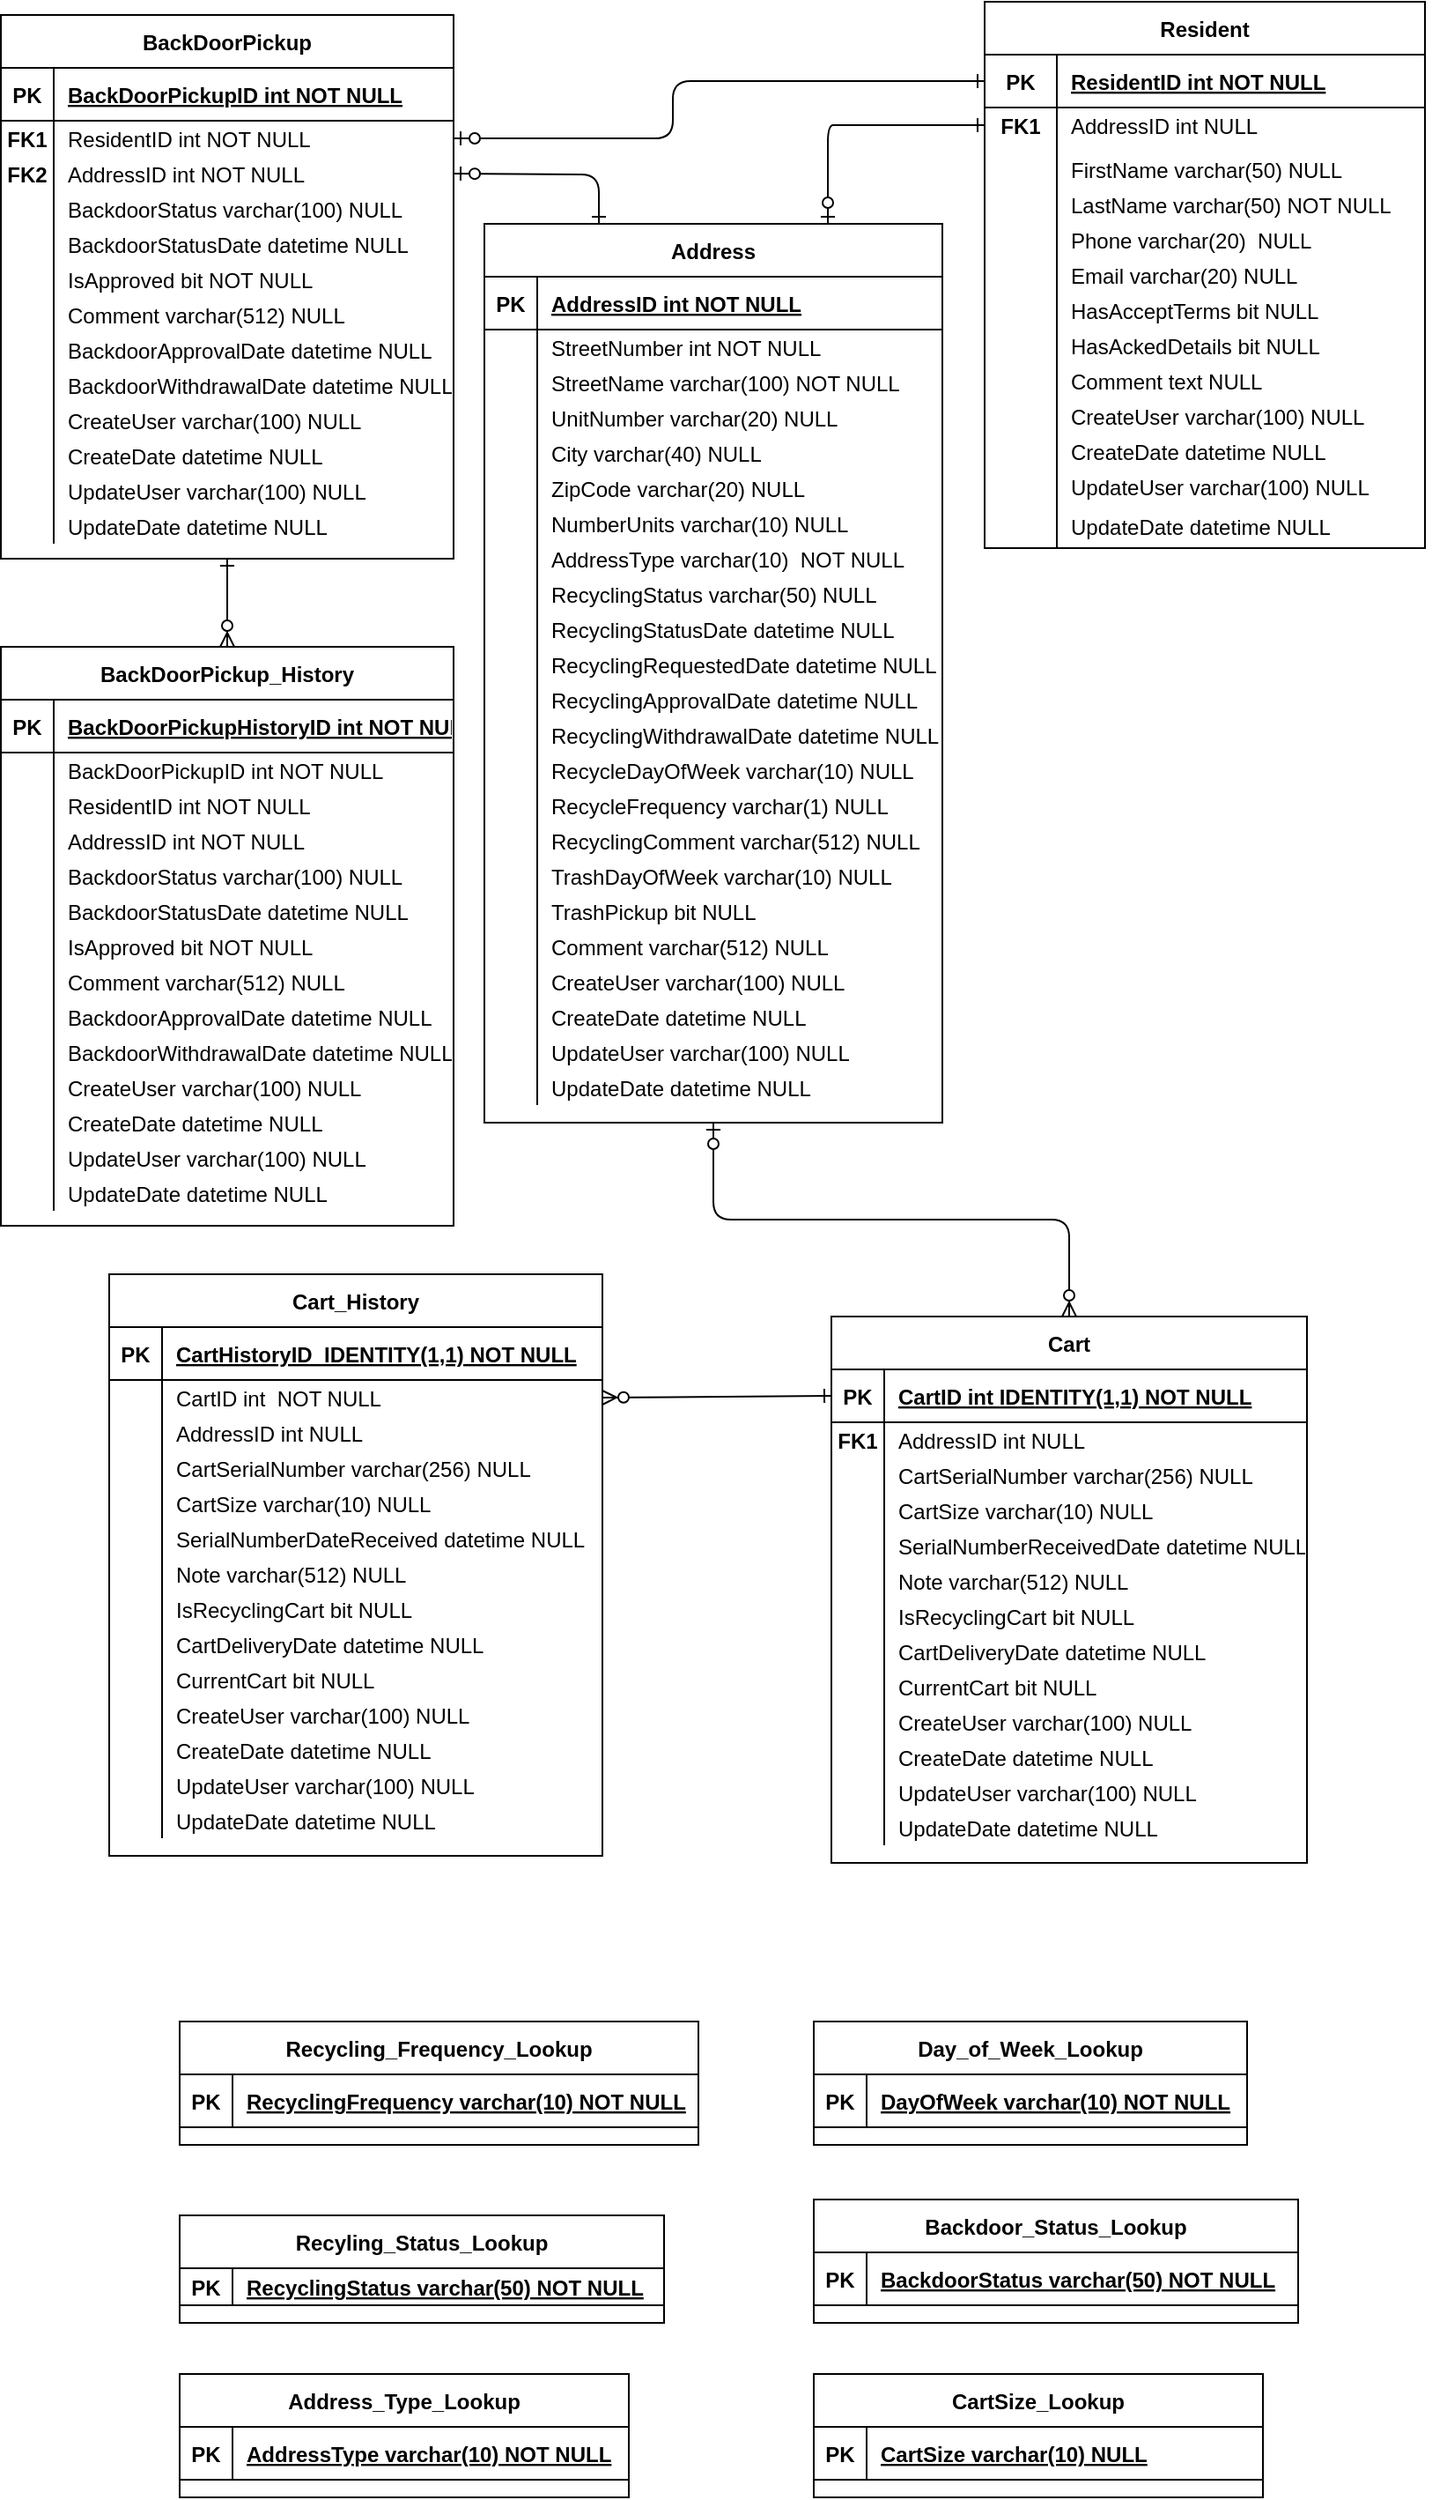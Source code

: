 <mxfile version="13.7.9" type="device"><diagram id="R2lEEEUBdFMjLlhIrx00" name="Page-1"><mxGraphModel dx="891" dy="535" grid="1" gridSize="10" guides="1" tooltips="1" connect="1" arrows="1" fold="1" page="1" pageScale="1" pageWidth="850" pageHeight="1100" math="0" shadow="0" extFonts="Permanent Marker^https://fonts.googleapis.com/css?family=Permanent+Marker"><root><mxCell id="0"/><mxCell id="1" parent="0"/><mxCell id="C-vyLk0tnHw3VtMMgP7b-12" value="" style="edgeStyle=orthogonalEdgeStyle;endArrow=ERone;startArrow=ERzeroToOne;endFill=0;startFill=1;entryX=0;entryY=0.5;entryDx=0;entryDy=0;exitX=1;exitY=0.5;exitDx=0;exitDy=0;" parent="1" target="C-vyLk0tnHw3VtMMgP7b-24" edge="1" source="Iardw6ApMbP9FJOXou4A-10"><mxGeometry width="100" height="100" relative="1" as="geometry"><mxPoint x="273" y="98" as="sourcePoint"/><mxPoint x="320" y="555" as="targetPoint"/><Array as="points"><mxPoint x="400" y="92"/><mxPoint x="400" y="59"/></Array></mxGeometry></mxCell><mxCell id="InYRUvCqcg6ydO3_jA5y-51" value="" style="endArrow=ERzeroToMany;html=1;rounded=0;exitX=0.5;exitY=1;exitDx=0;exitDy=0;startArrow=ERone;startFill=0;endFill=1;entryX=0.5;entryY=0;entryDx=0;entryDy=0;" parent="1" source="C-vyLk0tnHw3VtMMgP7b-13" target="Iardw6ApMbP9FJOXou4A-202" edge="1"><mxGeometry relative="1" as="geometry"><mxPoint x="340" y="420" as="sourcePoint"/><mxPoint x="150" y="520" as="targetPoint"/></mxGeometry></mxCell><mxCell id="InYRUvCqcg6ydO3_jA5y-66" value="" style="endArrow=ERzeroToOne;html=1;rounded=1;startArrow=ERzeroToMany;startFill=1;endFill=1;exitX=0.5;exitY=0;exitDx=0;exitDy=0;entryX=0.5;entryY=1;entryDx=0;entryDy=0;edgeStyle=orthogonalEdgeStyle;" parent="1" source="InYRUvCqcg6ydO3_jA5y-52" target="InYRUvCqcg6ydO3_jA5y-24" edge="1"><mxGeometry relative="1" as="geometry"><mxPoint x="800" y="814" as="sourcePoint"/><mxPoint x="360" y="700" as="targetPoint"/></mxGeometry></mxCell><mxCell id="InYRUvCqcg6ydO3_jA5y-88" value="" style="endArrow=ERzeroToMany;html=1;rounded=1;entryX=1;entryY=0.5;entryDx=0;entryDy=0;startArrow=ERone;startFill=0;endFill=1;exitX=0;exitY=0.5;exitDx=0;exitDy=0;" parent="1" source="InYRUvCqcg6ydO3_jA5y-84" target="InYRUvCqcg6ydO3_jA5y-75" edge="1"><mxGeometry relative="1" as="geometry"><mxPoint x="350" y="740" as="sourcePoint"/><mxPoint x="830" y="849" as="targetPoint"/></mxGeometry></mxCell><mxCell id="AdUy7Ra1p3_jU1M0rSRZ-109" value="" style="endArrow=ERzeroToOne;html=1;exitX=0.25;exitY=0;exitDx=0;exitDy=0;startArrow=ERone;startFill=0;endFill=1;entryX=1;entryY=0.5;entryDx=0;entryDy=0;" parent="1" source="InYRUvCqcg6ydO3_jA5y-24" target="AdUy7Ra1p3_jU1M0rSRZ-106" edge="1"><mxGeometry width="50" height="50" relative="1" as="geometry"><mxPoint x="580" y="440" as="sourcePoint"/><mxPoint x="330" y="138" as="targetPoint"/><Array as="points"><mxPoint x="358" y="112"/></Array></mxGeometry></mxCell><mxCell id="C-vyLk0tnHw3VtMMgP7b-23" value="Resident" style="shape=table;startSize=30;container=1;collapsible=1;childLayout=tableLayout;fixedRows=1;rowLines=0;fontStyle=1;align=center;resizeLast=1;" parent="1" vertex="1"><mxGeometry x="577" y="14" width="250" height="310" as="geometry"/></mxCell><mxCell id="C-vyLk0tnHw3VtMMgP7b-24" value="" style="shape=partialRectangle;collapsible=0;dropTarget=0;pointerEvents=0;fillColor=none;points=[[0,0.5],[1,0.5]];portConstraint=eastwest;top=0;left=0;right=0;bottom=1;" parent="C-vyLk0tnHw3VtMMgP7b-23" vertex="1"><mxGeometry y="30" width="250" height="30" as="geometry"/></mxCell><mxCell id="C-vyLk0tnHw3VtMMgP7b-25" value="PK" style="shape=partialRectangle;overflow=hidden;connectable=0;fillColor=none;top=0;left=0;bottom=0;right=0;fontStyle=1;" parent="C-vyLk0tnHw3VtMMgP7b-24" vertex="1"><mxGeometry width="41" height="30" as="geometry"/></mxCell><mxCell id="C-vyLk0tnHw3VtMMgP7b-26" value="ResidentID int NOT NULL " style="shape=partialRectangle;overflow=hidden;connectable=0;fillColor=none;top=0;left=0;bottom=0;right=0;align=left;spacingLeft=6;fontStyle=5;" parent="C-vyLk0tnHw3VtMMgP7b-24" vertex="1"><mxGeometry x="41" width="209" height="30" as="geometry"/></mxCell><mxCell id="AdUy7Ra1p3_jU1M0rSRZ-84" value="" style="shape=partialRectangle;collapsible=0;dropTarget=0;pointerEvents=0;fillColor=none;points=[[0,0.5],[1,0.5]];portConstraint=eastwest;top=0;left=0;right=0;bottom=0;" parent="C-vyLk0tnHw3VtMMgP7b-23" vertex="1"><mxGeometry y="60" width="250" height="20" as="geometry"/></mxCell><mxCell id="AdUy7Ra1p3_jU1M0rSRZ-85" value="FK1" style="shape=partialRectangle;overflow=hidden;connectable=0;fillColor=none;top=0;left=0;bottom=0;right=0;fontStyle=1" parent="AdUy7Ra1p3_jU1M0rSRZ-84" vertex="1"><mxGeometry width="41" height="20" as="geometry"/></mxCell><mxCell id="AdUy7Ra1p3_jU1M0rSRZ-86" value="AddressID int NULL" style="shape=partialRectangle;overflow=hidden;connectable=0;fillColor=none;top=0;left=0;bottom=0;right=0;align=left;spacingLeft=6;spacing=2;" parent="AdUy7Ra1p3_jU1M0rSRZ-84" vertex="1"><mxGeometry x="41" width="209" height="20" as="geometry"/></mxCell><mxCell id="C-vyLk0tnHw3VtMMgP7b-27" value="" style="shape=partialRectangle;collapsible=0;dropTarget=0;pointerEvents=0;fillColor=none;points=[[0,0.5],[1,0.5]];portConstraint=eastwest;top=0;left=0;right=0;bottom=0;" parent="C-vyLk0tnHw3VtMMgP7b-23" vertex="1"><mxGeometry y="80" width="250" height="25" as="geometry"/></mxCell><mxCell id="C-vyLk0tnHw3VtMMgP7b-28" value="" style="shape=partialRectangle;overflow=hidden;connectable=0;fillColor=none;top=0;left=0;bottom=0;right=0;" parent="C-vyLk0tnHw3VtMMgP7b-27" vertex="1"><mxGeometry width="41" height="25" as="geometry"/></mxCell><mxCell id="AdUy7Ra1p3_jU1M0rSRZ-87" value="" style="group" parent="C-vyLk0tnHw3VtMMgP7b-27" vertex="1" connectable="0"><mxGeometry x="41" width="209" height="25" as="geometry"/></mxCell><mxCell id="C-vyLk0tnHw3VtMMgP7b-29" value="FirstName varchar(50) NULL" style="shape=partialRectangle;overflow=hidden;connectable=0;fillColor=none;top=0;left=0;bottom=0;right=0;align=left;spacingLeft=6;spacing=2;" parent="AdUy7Ra1p3_jU1M0rSRZ-87" vertex="1"><mxGeometry width="220" height="30" as="geometry"/></mxCell><mxCell id="AdUy7Ra1p3_jU1M0rSRZ-1" value="" style="shape=partialRectangle;collapsible=0;dropTarget=0;pointerEvents=0;fillColor=none;points=[[0,0.5],[1,0.5]];portConstraint=eastwest;top=0;left=0;right=0;bottom=0;" parent="C-vyLk0tnHw3VtMMgP7b-23" vertex="1"><mxGeometry y="105" width="250" height="20" as="geometry"/></mxCell><mxCell id="AdUy7Ra1p3_jU1M0rSRZ-2" value="" style="shape=partialRectangle;overflow=hidden;connectable=0;fillColor=none;top=0;left=0;bottom=0;right=0;" parent="AdUy7Ra1p3_jU1M0rSRZ-1" vertex="1"><mxGeometry width="41" height="20" as="geometry"/></mxCell><mxCell id="AdUy7Ra1p3_jU1M0rSRZ-3" value="LastName varchar(50) NOT NULL" style="shape=partialRectangle;overflow=hidden;connectable=0;fillColor=none;top=0;left=0;bottom=0;right=0;align=left;spacingLeft=6;spacing=2;" parent="AdUy7Ra1p3_jU1M0rSRZ-1" vertex="1"><mxGeometry x="41" width="209" height="20" as="geometry"/></mxCell><mxCell id="AdUy7Ra1p3_jU1M0rSRZ-4" value="" style="shape=partialRectangle;collapsible=0;dropTarget=0;pointerEvents=0;fillColor=none;points=[[0,0.5],[1,0.5]];portConstraint=eastwest;top=0;left=0;right=0;bottom=0;" parent="C-vyLk0tnHw3VtMMgP7b-23" vertex="1"><mxGeometry y="125" width="250" height="20" as="geometry"/></mxCell><mxCell id="AdUy7Ra1p3_jU1M0rSRZ-5" value="" style="shape=partialRectangle;overflow=hidden;connectable=0;fillColor=none;top=0;left=0;bottom=0;right=0;" parent="AdUy7Ra1p3_jU1M0rSRZ-4" vertex="1"><mxGeometry width="41" height="20" as="geometry"/></mxCell><mxCell id="AdUy7Ra1p3_jU1M0rSRZ-6" value="Phone varchar(20)  NULL" style="shape=partialRectangle;overflow=hidden;connectable=0;fillColor=none;top=0;left=0;bottom=0;right=0;align=left;spacingLeft=6;spacing=2;" parent="AdUy7Ra1p3_jU1M0rSRZ-4" vertex="1"><mxGeometry x="41" width="209" height="20" as="geometry"/></mxCell><mxCell id="AdUy7Ra1p3_jU1M0rSRZ-7" value="" style="shape=partialRectangle;collapsible=0;dropTarget=0;pointerEvents=0;fillColor=none;points=[[0,0.5],[1,0.5]];portConstraint=eastwest;top=0;left=0;right=0;bottom=0;" parent="C-vyLk0tnHw3VtMMgP7b-23" vertex="1"><mxGeometry y="145" width="250" height="20" as="geometry"/></mxCell><mxCell id="AdUy7Ra1p3_jU1M0rSRZ-8" value="" style="shape=partialRectangle;overflow=hidden;connectable=0;fillColor=none;top=0;left=0;bottom=0;right=0;" parent="AdUy7Ra1p3_jU1M0rSRZ-7" vertex="1"><mxGeometry width="41" height="20" as="geometry"/></mxCell><mxCell id="AdUy7Ra1p3_jU1M0rSRZ-9" value="Email varchar(20) NULL" style="shape=partialRectangle;overflow=hidden;connectable=0;fillColor=none;top=0;left=0;bottom=0;right=0;align=left;spacingLeft=6;spacing=2;" parent="AdUy7Ra1p3_jU1M0rSRZ-7" vertex="1"><mxGeometry x="41" width="209" height="20" as="geometry"/></mxCell><mxCell id="AdUy7Ra1p3_jU1M0rSRZ-14" value="" style="shape=partialRectangle;collapsible=0;dropTarget=0;pointerEvents=0;fillColor=none;points=[[0,0.5],[1,0.5]];portConstraint=eastwest;top=0;left=0;right=0;bottom=0;" parent="C-vyLk0tnHw3VtMMgP7b-23" vertex="1"><mxGeometry y="165" width="250" height="20" as="geometry"/></mxCell><mxCell id="AdUy7Ra1p3_jU1M0rSRZ-15" value="" style="shape=partialRectangle;overflow=hidden;connectable=0;fillColor=none;top=0;left=0;bottom=0;right=0;" parent="AdUy7Ra1p3_jU1M0rSRZ-14" vertex="1"><mxGeometry width="41" height="20" as="geometry"/></mxCell><mxCell id="AdUy7Ra1p3_jU1M0rSRZ-16" value="HasAcceptTerms bit NULL" style="shape=partialRectangle;overflow=hidden;connectable=0;fillColor=none;top=0;left=0;bottom=0;right=0;align=left;spacingLeft=6;spacing=2;" parent="AdUy7Ra1p3_jU1M0rSRZ-14" vertex="1"><mxGeometry x="41" width="209" height="20" as="geometry"/></mxCell><mxCell id="AdUy7Ra1p3_jU1M0rSRZ-39" value="" style="shape=partialRectangle;collapsible=0;dropTarget=0;pointerEvents=0;fillColor=none;points=[[0,0.5],[1,0.5]];portConstraint=eastwest;top=0;left=0;right=0;bottom=0;" parent="C-vyLk0tnHw3VtMMgP7b-23" vertex="1"><mxGeometry y="185" width="250" height="20" as="geometry"/></mxCell><mxCell id="AdUy7Ra1p3_jU1M0rSRZ-40" value="" style="shape=partialRectangle;overflow=hidden;connectable=0;fillColor=none;top=0;left=0;bottom=0;right=0;" parent="AdUy7Ra1p3_jU1M0rSRZ-39" vertex="1"><mxGeometry width="41" height="20" as="geometry"/></mxCell><mxCell id="AdUy7Ra1p3_jU1M0rSRZ-41" value="HasAckedDetails bit NULL" style="shape=partialRectangle;overflow=hidden;connectable=0;fillColor=none;top=0;left=0;bottom=0;right=0;align=left;spacingLeft=6;spacing=2;" parent="AdUy7Ra1p3_jU1M0rSRZ-39" vertex="1"><mxGeometry x="41" width="209" height="20" as="geometry"/></mxCell><mxCell id="AdUy7Ra1p3_jU1M0rSRZ-42" value="" style="shape=partialRectangle;collapsible=0;dropTarget=0;pointerEvents=0;fillColor=none;points=[[0,0.5],[1,0.5]];portConstraint=eastwest;top=0;left=0;right=0;bottom=0;" parent="C-vyLk0tnHw3VtMMgP7b-23" vertex="1"><mxGeometry y="205" width="250" height="20" as="geometry"/></mxCell><mxCell id="AdUy7Ra1p3_jU1M0rSRZ-43" value="" style="shape=partialRectangle;overflow=hidden;connectable=0;fillColor=none;top=0;left=0;bottom=0;right=0;" parent="AdUy7Ra1p3_jU1M0rSRZ-42" vertex="1"><mxGeometry width="41" height="20" as="geometry"/></mxCell><mxCell id="AdUy7Ra1p3_jU1M0rSRZ-44" value="Comment text NULL" style="shape=partialRectangle;overflow=hidden;connectable=0;fillColor=none;top=0;left=0;bottom=0;right=0;align=left;spacingLeft=6;spacing=2;" parent="AdUy7Ra1p3_jU1M0rSRZ-42" vertex="1"><mxGeometry x="41" width="209" height="20" as="geometry"/></mxCell><mxCell id="Iardw6ApMbP9FJOXou4A-108" value="" style="shape=partialRectangle;collapsible=0;dropTarget=0;pointerEvents=0;fillColor=none;top=0;left=0;bottom=0;right=0;points=[[0,0.5],[1,0.5]];portConstraint=eastwest;" parent="C-vyLk0tnHw3VtMMgP7b-23" vertex="1"><mxGeometry y="225" width="250" height="20" as="geometry"/></mxCell><mxCell id="Iardw6ApMbP9FJOXou4A-109" value="" style="shape=partialRectangle;connectable=0;fillColor=none;top=0;left=0;bottom=0;right=0;editable=1;overflow=hidden;" parent="Iardw6ApMbP9FJOXou4A-108" vertex="1"><mxGeometry width="41" height="20" as="geometry"/></mxCell><mxCell id="Iardw6ApMbP9FJOXou4A-110" value="CreateUser varchar(100) NULL" style="shape=partialRectangle;connectable=0;fillColor=none;top=0;left=0;bottom=0;right=0;align=left;spacingLeft=6;overflow=hidden;fontStyle=0" parent="Iardw6ApMbP9FJOXou4A-108" vertex="1"><mxGeometry x="41" width="209" height="20" as="geometry"/></mxCell><mxCell id="Iardw6ApMbP9FJOXou4A-111" value="" style="shape=partialRectangle;collapsible=0;dropTarget=0;pointerEvents=0;fillColor=none;top=0;left=0;bottom=0;right=0;points=[[0,0.5],[1,0.5]];portConstraint=eastwest;" parent="C-vyLk0tnHw3VtMMgP7b-23" vertex="1"><mxGeometry y="245" width="250" height="20" as="geometry"/></mxCell><mxCell id="Iardw6ApMbP9FJOXou4A-112" value="" style="shape=partialRectangle;connectable=0;fillColor=none;top=0;left=0;bottom=0;right=0;editable=1;overflow=hidden;" parent="Iardw6ApMbP9FJOXou4A-111" vertex="1"><mxGeometry width="41" height="20" as="geometry"/></mxCell><mxCell id="Iardw6ApMbP9FJOXou4A-113" value="CreateDate datetime NULL" style="shape=partialRectangle;connectable=0;fillColor=none;top=0;left=0;bottom=0;right=0;align=left;spacingLeft=6;overflow=hidden;" parent="Iardw6ApMbP9FJOXou4A-111" vertex="1"><mxGeometry x="41" width="209" height="20" as="geometry"/></mxCell><mxCell id="Iardw6ApMbP9FJOXou4A-114" value="" style="shape=partialRectangle;collapsible=0;dropTarget=0;pointerEvents=0;fillColor=none;top=0;left=0;bottom=0;right=0;points=[[0,0.5],[1,0.5]];portConstraint=eastwest;" parent="C-vyLk0tnHw3VtMMgP7b-23" vertex="1"><mxGeometry y="265" width="250" height="20" as="geometry"/></mxCell><mxCell id="Iardw6ApMbP9FJOXou4A-115" value="" style="shape=partialRectangle;connectable=0;fillColor=none;top=0;left=0;bottom=0;right=0;editable=1;overflow=hidden;" parent="Iardw6ApMbP9FJOXou4A-114" vertex="1"><mxGeometry width="41" height="20" as="geometry"/></mxCell><mxCell id="Iardw6ApMbP9FJOXou4A-116" value="UpdateUser varchar(100) NULL" style="shape=partialRectangle;connectable=0;fillColor=none;top=0;left=0;bottom=0;right=0;align=left;spacingLeft=6;overflow=hidden;fontStyle=0" parent="Iardw6ApMbP9FJOXou4A-114" vertex="1"><mxGeometry x="41" width="209" height="20" as="geometry"/></mxCell><mxCell id="Iardw6ApMbP9FJOXou4A-117" value="" style="shape=partialRectangle;collapsible=0;dropTarget=0;pointerEvents=0;fillColor=none;top=0;left=0;bottom=0;right=0;points=[[0,0.5],[1,0.5]];portConstraint=eastwest;" parent="C-vyLk0tnHw3VtMMgP7b-23" vertex="1"><mxGeometry y="285" width="250" height="25" as="geometry"/></mxCell><mxCell id="Iardw6ApMbP9FJOXou4A-118" value="" style="shape=partialRectangle;connectable=0;fillColor=none;top=0;left=0;bottom=0;right=0;editable=1;overflow=hidden;" parent="Iardw6ApMbP9FJOXou4A-117" vertex="1"><mxGeometry width="41" height="25" as="geometry"/></mxCell><mxCell id="Iardw6ApMbP9FJOXou4A-119" value="UpdateDate datetime NULL" style="shape=partialRectangle;connectable=0;fillColor=none;top=0;left=0;bottom=0;right=0;align=left;spacingLeft=6;overflow=hidden;" parent="Iardw6ApMbP9FJOXou4A-117" vertex="1"><mxGeometry x="41" width="209" height="25" as="geometry"/></mxCell><mxCell id="Iardw6ApMbP9FJOXou4A-29" style="edgeStyle=none;rounded=1;orthogonalLoop=1;jettySize=auto;html=1;entryX=0.75;entryY=0;entryDx=0;entryDy=0;startArrow=ERone;startFill=0;endArrow=ERzeroToOne;endFill=1;exitX=0;exitY=0.5;exitDx=0;exitDy=0;" parent="1" source="AdUy7Ra1p3_jU1M0rSRZ-84" target="InYRUvCqcg6ydO3_jA5y-24" edge="1"><mxGeometry relative="1" as="geometry"><mxPoint x="500" y="130" as="sourcePoint"/><Array as="points"><mxPoint x="500" y="84"/><mxPoint x="488" y="84"/></Array></mxGeometry></mxCell><mxCell id="C-vyLk0tnHw3VtMMgP7b-13" value="BackDoorPickup" style="shape=table;startSize=30;container=1;collapsible=1;childLayout=tableLayout;fixedRows=1;rowLines=0;fontStyle=1;align=center;resizeLast=1;" parent="1" vertex="1"><mxGeometry x="18.5" y="21.5" width="257" height="308.5" as="geometry"/></mxCell><mxCell id="C-vyLk0tnHw3VtMMgP7b-14" value="" style="shape=partialRectangle;collapsible=0;dropTarget=0;pointerEvents=0;fillColor=none;points=[[0,0.5],[1,0.5]];portConstraint=eastwest;top=0;left=0;right=0;bottom=1;" parent="C-vyLk0tnHw3VtMMgP7b-13" vertex="1"><mxGeometry y="30" width="257" height="30" as="geometry"/></mxCell><mxCell id="C-vyLk0tnHw3VtMMgP7b-15" value="PK" style="shape=partialRectangle;overflow=hidden;connectable=0;fillColor=none;top=0;left=0;bottom=0;right=0;fontStyle=1;" parent="C-vyLk0tnHw3VtMMgP7b-14" vertex="1"><mxGeometry width="30" height="30" as="geometry"/></mxCell><mxCell id="C-vyLk0tnHw3VtMMgP7b-16" value="BackDoorPickupID int NOT NULL " style="shape=partialRectangle;overflow=hidden;connectable=0;fillColor=none;top=0;left=0;bottom=0;right=0;align=left;spacingLeft=6;fontStyle=5;" parent="C-vyLk0tnHw3VtMMgP7b-14" vertex="1"><mxGeometry x="30" width="227" height="30" as="geometry"/></mxCell><mxCell id="Iardw6ApMbP9FJOXou4A-10" value="" style="shape=partialRectangle;collapsible=0;dropTarget=0;pointerEvents=0;fillColor=none;points=[[0,0.5],[1,0.5]];portConstraint=eastwest;top=0;left=0;right=0;bottom=0;" parent="C-vyLk0tnHw3VtMMgP7b-13" vertex="1"><mxGeometry y="60" width="257" height="20" as="geometry"/></mxCell><mxCell id="Iardw6ApMbP9FJOXou4A-11" value="FK1" style="shape=partialRectangle;overflow=hidden;connectable=0;fillColor=none;top=0;left=0;bottom=0;right=0;fontStyle=1" parent="Iardw6ApMbP9FJOXou4A-10" vertex="1"><mxGeometry width="30" height="20" as="geometry"/></mxCell><mxCell id="Iardw6ApMbP9FJOXou4A-12" value="ResidentID int NOT NULL" style="shape=partialRectangle;overflow=hidden;connectable=0;fillColor=none;top=0;left=0;bottom=0;right=0;align=left;spacingLeft=6;" parent="Iardw6ApMbP9FJOXou4A-10" vertex="1"><mxGeometry x="30" width="227" height="20" as="geometry"/></mxCell><mxCell id="AdUy7Ra1p3_jU1M0rSRZ-106" value="" style="shape=partialRectangle;collapsible=0;dropTarget=0;pointerEvents=0;fillColor=none;points=[[0,0.5],[1,0.5]];portConstraint=eastwest;top=0;left=0;right=0;bottom=0;" parent="C-vyLk0tnHw3VtMMgP7b-13" vertex="1"><mxGeometry y="80" width="257" height="20" as="geometry"/></mxCell><mxCell id="AdUy7Ra1p3_jU1M0rSRZ-107" value="FK2" style="shape=partialRectangle;overflow=hidden;connectable=0;fillColor=none;top=0;left=0;bottom=0;right=0;fontStyle=1" parent="AdUy7Ra1p3_jU1M0rSRZ-106" vertex="1"><mxGeometry width="30" height="20" as="geometry"/></mxCell><mxCell id="AdUy7Ra1p3_jU1M0rSRZ-108" value="AddressID int NOT NULL" style="shape=partialRectangle;overflow=hidden;connectable=0;fillColor=none;top=0;left=0;bottom=0;right=0;align=left;spacingLeft=6;" parent="AdUy7Ra1p3_jU1M0rSRZ-106" vertex="1"><mxGeometry x="30" width="227" height="20" as="geometry"/></mxCell><mxCell id="C-vyLk0tnHw3VtMMgP7b-17" value="" style="shape=partialRectangle;collapsible=0;dropTarget=0;pointerEvents=0;fillColor=none;points=[[0,0.5],[1,0.5]];portConstraint=eastwest;top=0;left=0;right=0;bottom=0;" parent="C-vyLk0tnHw3VtMMgP7b-13" vertex="1"><mxGeometry y="100" width="257" height="20" as="geometry"/></mxCell><mxCell id="C-vyLk0tnHw3VtMMgP7b-18" value="" style="shape=partialRectangle;overflow=hidden;connectable=0;fillColor=none;top=0;left=0;bottom=0;right=0;fontStyle=0" parent="C-vyLk0tnHw3VtMMgP7b-17" vertex="1"><mxGeometry width="30" height="20" as="geometry"/></mxCell><mxCell id="C-vyLk0tnHw3VtMMgP7b-19" value="BackdoorStatus varchar(100) NULL" style="shape=partialRectangle;overflow=hidden;connectable=0;fillColor=none;top=0;left=0;bottom=0;right=0;align=left;spacingLeft=6;" parent="C-vyLk0tnHw3VtMMgP7b-17" vertex="1"><mxGeometry x="30" width="227" height="20" as="geometry"/></mxCell><mxCell id="C-vyLk0tnHw3VtMMgP7b-20" value="" style="shape=partialRectangle;collapsible=0;dropTarget=0;pointerEvents=0;fillColor=none;points=[[0,0.5],[1,0.5]];portConstraint=eastwest;top=0;left=0;right=0;bottom=0;" parent="C-vyLk0tnHw3VtMMgP7b-13" vertex="1"><mxGeometry y="120" width="257" height="20" as="geometry"/></mxCell><mxCell id="C-vyLk0tnHw3VtMMgP7b-21" value="" style="shape=partialRectangle;overflow=hidden;connectable=0;fillColor=none;top=0;left=0;bottom=0;right=0;" parent="C-vyLk0tnHw3VtMMgP7b-20" vertex="1"><mxGeometry width="30" height="20" as="geometry"/></mxCell><mxCell id="C-vyLk0tnHw3VtMMgP7b-22" value="BackdoorStatusDate datetime NULL" style="shape=partialRectangle;overflow=hidden;connectable=0;fillColor=none;top=0;left=0;bottom=0;right=0;align=left;spacingLeft=6;" parent="C-vyLk0tnHw3VtMMgP7b-20" vertex="1"><mxGeometry x="30" width="227" height="20" as="geometry"/></mxCell><mxCell id="AdUy7Ra1p3_jU1M0rSRZ-88" value="" style="shape=partialRectangle;collapsible=0;dropTarget=0;pointerEvents=0;fillColor=none;points=[[0,0.5],[1,0.5]];portConstraint=eastwest;top=0;left=0;right=0;bottom=0;" parent="C-vyLk0tnHw3VtMMgP7b-13" vertex="1"><mxGeometry y="140" width="257" height="20" as="geometry"/></mxCell><mxCell id="AdUy7Ra1p3_jU1M0rSRZ-89" value="" style="shape=partialRectangle;overflow=hidden;connectable=0;fillColor=none;top=0;left=0;bottom=0;right=0;" parent="AdUy7Ra1p3_jU1M0rSRZ-88" vertex="1"><mxGeometry width="30" height="20" as="geometry"/></mxCell><mxCell id="AdUy7Ra1p3_jU1M0rSRZ-90" value="IsApproved bit NOT NULL" style="shape=partialRectangle;overflow=hidden;connectable=0;fillColor=none;top=0;left=0;bottom=0;right=0;align=left;spacingLeft=6;" parent="AdUy7Ra1p3_jU1M0rSRZ-88" vertex="1"><mxGeometry x="30" width="227" height="20" as="geometry"/></mxCell><mxCell id="AdUy7Ra1p3_jU1M0rSRZ-91" value="" style="shape=partialRectangle;collapsible=0;dropTarget=0;pointerEvents=0;fillColor=none;points=[[0,0.5],[1,0.5]];portConstraint=eastwest;top=0;left=0;right=0;bottom=0;" parent="C-vyLk0tnHw3VtMMgP7b-13" vertex="1"><mxGeometry y="160" width="257" height="20" as="geometry"/></mxCell><mxCell id="AdUy7Ra1p3_jU1M0rSRZ-92" value="" style="shape=partialRectangle;overflow=hidden;connectable=0;fillColor=none;top=0;left=0;bottom=0;right=0;" parent="AdUy7Ra1p3_jU1M0rSRZ-91" vertex="1"><mxGeometry width="30" height="20" as="geometry"/></mxCell><mxCell id="AdUy7Ra1p3_jU1M0rSRZ-93" value="Comment varchar(512) NULL" style="shape=partialRectangle;overflow=hidden;connectable=0;fillColor=none;top=0;left=0;bottom=0;right=0;align=left;spacingLeft=6;" parent="AdUy7Ra1p3_jU1M0rSRZ-91" vertex="1"><mxGeometry x="30" width="227" height="20" as="geometry"/></mxCell><mxCell id="Iardw6ApMbP9FJOXou4A-13" value="" style="shape=partialRectangle;collapsible=0;dropTarget=0;pointerEvents=0;fillColor=none;points=[[0,0.5],[1,0.5]];portConstraint=eastwest;top=0;left=0;right=0;bottom=0;" parent="C-vyLk0tnHw3VtMMgP7b-13" vertex="1"><mxGeometry y="180" width="257" height="20" as="geometry"/></mxCell><mxCell id="Iardw6ApMbP9FJOXou4A-14" value="" style="shape=partialRectangle;overflow=hidden;connectable=0;fillColor=none;top=0;left=0;bottom=0;right=0;" parent="Iardw6ApMbP9FJOXou4A-13" vertex="1"><mxGeometry width="30" height="20" as="geometry"/></mxCell><mxCell id="Iardw6ApMbP9FJOXou4A-15" value="BackdoorApprovalDate datetime NULL" style="shape=partialRectangle;overflow=hidden;connectable=0;fillColor=none;top=0;left=0;bottom=0;right=0;align=left;spacingLeft=6;" parent="Iardw6ApMbP9FJOXou4A-13" vertex="1"><mxGeometry x="30" width="227" height="20" as="geometry"/></mxCell><mxCell id="Iardw6ApMbP9FJOXou4A-16" value="" style="shape=partialRectangle;collapsible=0;dropTarget=0;pointerEvents=0;fillColor=none;points=[[0,0.5],[1,0.5]];portConstraint=eastwest;top=0;left=0;right=0;bottom=0;" parent="C-vyLk0tnHw3VtMMgP7b-13" vertex="1"><mxGeometry y="200" width="257" height="20" as="geometry"/></mxCell><mxCell id="Iardw6ApMbP9FJOXou4A-17" value="" style="shape=partialRectangle;overflow=hidden;connectable=0;fillColor=none;top=0;left=0;bottom=0;right=0;" parent="Iardw6ApMbP9FJOXou4A-16" vertex="1"><mxGeometry width="30" height="20" as="geometry"/></mxCell><mxCell id="Iardw6ApMbP9FJOXou4A-18" value="BackdoorWithdrawalDate datetime NULL" style="shape=partialRectangle;overflow=hidden;connectable=0;fillColor=none;top=0;left=0;bottom=0;right=0;align=left;spacingLeft=6;" parent="Iardw6ApMbP9FJOXou4A-16" vertex="1"><mxGeometry x="30" width="227" height="20" as="geometry"/></mxCell><mxCell id="Iardw6ApMbP9FJOXou4A-120" value="" style="shape=partialRectangle;collapsible=0;dropTarget=0;pointerEvents=0;fillColor=none;top=0;left=0;bottom=0;right=0;points=[[0,0.5],[1,0.5]];portConstraint=eastwest;" parent="C-vyLk0tnHw3VtMMgP7b-13" vertex="1"><mxGeometry y="220" width="257" height="20" as="geometry"/></mxCell><mxCell id="Iardw6ApMbP9FJOXou4A-121" value="" style="shape=partialRectangle;connectable=0;fillColor=none;top=0;left=0;bottom=0;right=0;editable=1;overflow=hidden;" parent="Iardw6ApMbP9FJOXou4A-120" vertex="1"><mxGeometry width="30" height="20" as="geometry"/></mxCell><mxCell id="Iardw6ApMbP9FJOXou4A-122" value="CreateUser varchar(100) NULL" style="shape=partialRectangle;connectable=0;fillColor=none;top=0;left=0;bottom=0;right=0;align=left;spacingLeft=6;overflow=hidden;fontStyle=0" parent="Iardw6ApMbP9FJOXou4A-120" vertex="1"><mxGeometry x="30" width="227" height="20" as="geometry"/></mxCell><mxCell id="Iardw6ApMbP9FJOXou4A-123" value="" style="shape=partialRectangle;collapsible=0;dropTarget=0;pointerEvents=0;fillColor=none;top=0;left=0;bottom=0;right=0;points=[[0,0.5],[1,0.5]];portConstraint=eastwest;" parent="C-vyLk0tnHw3VtMMgP7b-13" vertex="1"><mxGeometry y="240" width="257" height="20" as="geometry"/></mxCell><mxCell id="Iardw6ApMbP9FJOXou4A-124" value="" style="shape=partialRectangle;connectable=0;fillColor=none;top=0;left=0;bottom=0;right=0;editable=1;overflow=hidden;" parent="Iardw6ApMbP9FJOXou4A-123" vertex="1"><mxGeometry width="30" height="20" as="geometry"/></mxCell><mxCell id="Iardw6ApMbP9FJOXou4A-125" value="CreateDate datetime NULL" style="shape=partialRectangle;connectable=0;fillColor=none;top=0;left=0;bottom=0;right=0;align=left;spacingLeft=6;overflow=hidden;" parent="Iardw6ApMbP9FJOXou4A-123" vertex="1"><mxGeometry x="30" width="227" height="20" as="geometry"/></mxCell><mxCell id="Iardw6ApMbP9FJOXou4A-126" value="" style="shape=partialRectangle;collapsible=0;dropTarget=0;pointerEvents=0;fillColor=none;top=0;left=0;bottom=0;right=0;points=[[0,0.5],[1,0.5]];portConstraint=eastwest;" parent="C-vyLk0tnHw3VtMMgP7b-13" vertex="1"><mxGeometry y="260" width="257" height="20" as="geometry"/></mxCell><mxCell id="Iardw6ApMbP9FJOXou4A-127" value="" style="shape=partialRectangle;connectable=0;fillColor=none;top=0;left=0;bottom=0;right=0;editable=1;overflow=hidden;" parent="Iardw6ApMbP9FJOXou4A-126" vertex="1"><mxGeometry width="30" height="20" as="geometry"/></mxCell><mxCell id="Iardw6ApMbP9FJOXou4A-128" value="UpdateUser varchar(100) NULL" style="shape=partialRectangle;connectable=0;fillColor=none;top=0;left=0;bottom=0;right=0;align=left;spacingLeft=6;overflow=hidden;fontStyle=0" parent="Iardw6ApMbP9FJOXou4A-126" vertex="1"><mxGeometry x="30" width="227" height="20" as="geometry"/></mxCell><mxCell id="Iardw6ApMbP9FJOXou4A-199" value="" style="shape=partialRectangle;collapsible=0;dropTarget=0;pointerEvents=0;fillColor=none;top=0;left=0;bottom=0;right=0;points=[[0,0.5],[1,0.5]];portConstraint=eastwest;" parent="C-vyLk0tnHw3VtMMgP7b-13" vertex="1"><mxGeometry y="280" width="257" height="20" as="geometry"/></mxCell><mxCell id="Iardw6ApMbP9FJOXou4A-200" value="" style="shape=partialRectangle;connectable=0;fillColor=none;top=0;left=0;bottom=0;right=0;editable=1;overflow=hidden;" parent="Iardw6ApMbP9FJOXou4A-199" vertex="1"><mxGeometry width="30" height="20" as="geometry"/></mxCell><mxCell id="Iardw6ApMbP9FJOXou4A-201" value="UpdateDate datetime NULL" style="shape=partialRectangle;connectable=0;fillColor=none;top=0;left=0;bottom=0;right=0;align=left;spacingLeft=6;overflow=hidden;" parent="Iardw6ApMbP9FJOXou4A-199" vertex="1"><mxGeometry x="30" width="227" height="20" as="geometry"/></mxCell><mxCell id="InYRUvCqcg6ydO3_jA5y-24" value="Address" style="shape=table;startSize=30;container=1;collapsible=1;childLayout=tableLayout;fixedRows=1;rowLines=0;fontStyle=1;align=center;resizeLast=1;" parent="1" vertex="1"><mxGeometry x="293" y="140" width="260" height="510" as="geometry"/></mxCell><mxCell id="InYRUvCqcg6ydO3_jA5y-25" value="" style="shape=partialRectangle;collapsible=0;dropTarget=0;pointerEvents=0;fillColor=none;top=0;left=0;bottom=1;right=0;points=[[0,0.5],[1,0.5]];portConstraint=eastwest;" parent="InYRUvCqcg6ydO3_jA5y-24" vertex="1"><mxGeometry y="30" width="260" height="30" as="geometry"/></mxCell><mxCell id="InYRUvCqcg6ydO3_jA5y-26" value="PK" style="shape=partialRectangle;connectable=0;fillColor=none;top=0;left=0;bottom=0;right=0;fontStyle=1;overflow=hidden;" parent="InYRUvCqcg6ydO3_jA5y-25" vertex="1"><mxGeometry width="30" height="30" as="geometry"/></mxCell><mxCell id="InYRUvCqcg6ydO3_jA5y-27" value="AddressID int NOT NULL" style="shape=partialRectangle;connectable=0;fillColor=none;top=0;left=0;bottom=0;right=0;align=left;spacingLeft=6;fontStyle=5;overflow=hidden;" parent="InYRUvCqcg6ydO3_jA5y-25" vertex="1"><mxGeometry x="30" width="230" height="30" as="geometry"/></mxCell><mxCell id="InYRUvCqcg6ydO3_jA5y-28" value="" style="shape=partialRectangle;collapsible=0;dropTarget=0;pointerEvents=0;fillColor=none;top=0;left=0;bottom=0;right=0;points=[[0,0.5],[1,0.5]];portConstraint=eastwest;" parent="InYRUvCqcg6ydO3_jA5y-24" vertex="1"><mxGeometry y="60" width="260" height="20" as="geometry"/></mxCell><mxCell id="InYRUvCqcg6ydO3_jA5y-29" value="" style="shape=partialRectangle;connectable=0;fillColor=none;top=0;left=0;bottom=0;right=0;editable=1;overflow=hidden;" parent="InYRUvCqcg6ydO3_jA5y-28" vertex="1"><mxGeometry width="30" height="20" as="geometry"/></mxCell><mxCell id="InYRUvCqcg6ydO3_jA5y-30" value="StreetNumber int NOT NULL" style="shape=partialRectangle;connectable=0;fillColor=none;top=0;left=0;bottom=0;right=0;align=left;spacingLeft=6;overflow=hidden;" parent="InYRUvCqcg6ydO3_jA5y-28" vertex="1"><mxGeometry x="30" width="230" height="20" as="geometry"/></mxCell><mxCell id="AdUy7Ra1p3_jU1M0rSRZ-45" value="" style="shape=partialRectangle;collapsible=0;dropTarget=0;pointerEvents=0;fillColor=none;top=0;left=0;bottom=0;right=0;points=[[0,0.5],[1,0.5]];portConstraint=eastwest;" parent="InYRUvCqcg6ydO3_jA5y-24" vertex="1"><mxGeometry y="80" width="260" height="20" as="geometry"/></mxCell><mxCell id="AdUy7Ra1p3_jU1M0rSRZ-46" value="" style="shape=partialRectangle;connectable=0;fillColor=none;top=0;left=0;bottom=0;right=0;editable=1;overflow=hidden;" parent="AdUy7Ra1p3_jU1M0rSRZ-45" vertex="1"><mxGeometry width="30" height="20" as="geometry"/></mxCell><mxCell id="AdUy7Ra1p3_jU1M0rSRZ-47" value="StreetName varchar(100) NOT NULL" style="shape=partialRectangle;connectable=0;fillColor=none;top=0;left=0;bottom=0;right=0;align=left;spacingLeft=6;overflow=hidden;" parent="AdUy7Ra1p3_jU1M0rSRZ-45" vertex="1"><mxGeometry x="30" width="230" height="20" as="geometry"/></mxCell><mxCell id="AdUy7Ra1p3_jU1M0rSRZ-48" value="" style="shape=partialRectangle;collapsible=0;dropTarget=0;pointerEvents=0;fillColor=none;top=0;left=0;bottom=0;right=0;points=[[0,0.5],[1,0.5]];portConstraint=eastwest;" parent="InYRUvCqcg6ydO3_jA5y-24" vertex="1"><mxGeometry y="100" width="260" height="20" as="geometry"/></mxCell><mxCell id="AdUy7Ra1p3_jU1M0rSRZ-49" value="" style="shape=partialRectangle;connectable=0;fillColor=none;top=0;left=0;bottom=0;right=0;editable=1;overflow=hidden;" parent="AdUy7Ra1p3_jU1M0rSRZ-48" vertex="1"><mxGeometry width="30" height="20" as="geometry"/></mxCell><mxCell id="AdUy7Ra1p3_jU1M0rSRZ-50" value="UnitNumber varchar(20) NULL" style="shape=partialRectangle;connectable=0;fillColor=none;top=0;left=0;bottom=0;right=0;align=left;spacingLeft=6;overflow=hidden;" parent="AdUy7Ra1p3_jU1M0rSRZ-48" vertex="1"><mxGeometry x="30" width="230" height="20" as="geometry"/></mxCell><mxCell id="AdUy7Ra1p3_jU1M0rSRZ-51" value="" style="shape=partialRectangle;collapsible=0;dropTarget=0;pointerEvents=0;fillColor=none;top=0;left=0;bottom=0;right=0;points=[[0,0.5],[1,0.5]];portConstraint=eastwest;" parent="InYRUvCqcg6ydO3_jA5y-24" vertex="1"><mxGeometry y="120" width="260" height="20" as="geometry"/></mxCell><mxCell id="AdUy7Ra1p3_jU1M0rSRZ-52" value="" style="shape=partialRectangle;connectable=0;fillColor=none;top=0;left=0;bottom=0;right=0;editable=1;overflow=hidden;" parent="AdUy7Ra1p3_jU1M0rSRZ-51" vertex="1"><mxGeometry width="30" height="20" as="geometry"/></mxCell><mxCell id="AdUy7Ra1p3_jU1M0rSRZ-53" value="City varchar(40) NULL" style="shape=partialRectangle;connectable=0;fillColor=none;top=0;left=0;bottom=0;right=0;align=left;spacingLeft=6;overflow=hidden;" parent="AdUy7Ra1p3_jU1M0rSRZ-51" vertex="1"><mxGeometry x="30" width="230" height="20" as="geometry"/></mxCell><mxCell id="AdUy7Ra1p3_jU1M0rSRZ-54" value="" style="shape=partialRectangle;collapsible=0;dropTarget=0;pointerEvents=0;fillColor=none;top=0;left=0;bottom=0;right=0;points=[[0,0.5],[1,0.5]];portConstraint=eastwest;" parent="InYRUvCqcg6ydO3_jA5y-24" vertex="1"><mxGeometry y="140" width="260" height="20" as="geometry"/></mxCell><mxCell id="AdUy7Ra1p3_jU1M0rSRZ-55" value="" style="shape=partialRectangle;connectable=0;fillColor=none;top=0;left=0;bottom=0;right=0;editable=1;overflow=hidden;" parent="AdUy7Ra1p3_jU1M0rSRZ-54" vertex="1"><mxGeometry width="30" height="20" as="geometry"/></mxCell><mxCell id="AdUy7Ra1p3_jU1M0rSRZ-56" value="ZipCode varchar(20) NULL" style="shape=partialRectangle;connectable=0;fillColor=none;top=0;left=0;bottom=0;right=0;align=left;spacingLeft=6;overflow=hidden;" parent="AdUy7Ra1p3_jU1M0rSRZ-54" vertex="1"><mxGeometry x="30" width="230" height="20" as="geometry"/></mxCell><mxCell id="AdUy7Ra1p3_jU1M0rSRZ-57" value="" style="shape=partialRectangle;collapsible=0;dropTarget=0;pointerEvents=0;fillColor=none;top=0;left=0;bottom=0;right=0;points=[[0,0.5],[1,0.5]];portConstraint=eastwest;" parent="InYRUvCqcg6ydO3_jA5y-24" vertex="1"><mxGeometry y="160" width="260" height="20" as="geometry"/></mxCell><mxCell id="AdUy7Ra1p3_jU1M0rSRZ-58" value="" style="shape=partialRectangle;connectable=0;fillColor=none;top=0;left=0;bottom=0;right=0;editable=1;overflow=hidden;" parent="AdUy7Ra1p3_jU1M0rSRZ-57" vertex="1"><mxGeometry width="30" height="20" as="geometry"/></mxCell><mxCell id="AdUy7Ra1p3_jU1M0rSRZ-59" value="NumberUnits varchar(10) NULL" style="shape=partialRectangle;connectable=0;fillColor=none;top=0;left=0;bottom=0;right=0;align=left;spacingLeft=6;overflow=hidden;" parent="AdUy7Ra1p3_jU1M0rSRZ-57" vertex="1"><mxGeometry x="30" width="230" height="20" as="geometry"/></mxCell><mxCell id="AdUy7Ra1p3_jU1M0rSRZ-11" value="" style="shape=partialRectangle;collapsible=0;dropTarget=0;pointerEvents=0;fillColor=none;points=[[0,0.5],[1,0.5]];portConstraint=eastwest;top=0;left=0;right=0;bottom=0;" parent="InYRUvCqcg6ydO3_jA5y-24" vertex="1"><mxGeometry y="180" width="260" height="20" as="geometry"/></mxCell><mxCell id="AdUy7Ra1p3_jU1M0rSRZ-12" value="" style="shape=partialRectangle;overflow=hidden;connectable=0;fillColor=none;top=0;left=0;bottom=0;right=0;" parent="AdUy7Ra1p3_jU1M0rSRZ-11" vertex="1"><mxGeometry width="30" height="20" as="geometry"/></mxCell><mxCell id="AdUy7Ra1p3_jU1M0rSRZ-13" value="AddressType varchar(10)  NOT NULL" style="shape=partialRectangle;overflow=hidden;connectable=0;fillColor=none;top=0;left=0;bottom=0;right=0;align=left;spacingLeft=6;" parent="AdUy7Ra1p3_jU1M0rSRZ-11" vertex="1"><mxGeometry x="30" width="230" height="20" as="geometry"/></mxCell><mxCell id="AdUy7Ra1p3_jU1M0rSRZ-60" value="" style="shape=partialRectangle;collapsible=0;dropTarget=0;pointerEvents=0;fillColor=none;top=0;left=0;bottom=0;right=0;points=[[0,0.5],[1,0.5]];portConstraint=eastwest;" parent="InYRUvCqcg6ydO3_jA5y-24" vertex="1"><mxGeometry y="200" width="260" height="20" as="geometry"/></mxCell><mxCell id="AdUy7Ra1p3_jU1M0rSRZ-61" value="" style="shape=partialRectangle;connectable=0;fillColor=none;top=0;left=0;bottom=0;right=0;editable=1;overflow=hidden;" parent="AdUy7Ra1p3_jU1M0rSRZ-60" vertex="1"><mxGeometry width="30" height="20" as="geometry"/></mxCell><mxCell id="AdUy7Ra1p3_jU1M0rSRZ-62" value="RecyclingStatus varchar(50) NULL" style="shape=partialRectangle;connectable=0;fillColor=none;top=0;left=0;bottom=0;right=0;align=left;spacingLeft=6;overflow=hidden;" parent="AdUy7Ra1p3_jU1M0rSRZ-60" vertex="1"><mxGeometry x="30" width="230" height="20" as="geometry"/></mxCell><mxCell id="Iardw6ApMbP9FJOXou4A-33" value="" style="shape=partialRectangle;collapsible=0;dropTarget=0;pointerEvents=0;fillColor=none;top=0;left=0;bottom=0;right=0;points=[[0,0.5],[1,0.5]];portConstraint=eastwest;" parent="InYRUvCqcg6ydO3_jA5y-24" vertex="1"><mxGeometry y="220" width="260" height="20" as="geometry"/></mxCell><mxCell id="Iardw6ApMbP9FJOXou4A-34" value="" style="shape=partialRectangle;connectable=0;fillColor=none;top=0;left=0;bottom=0;right=0;editable=1;overflow=hidden;" parent="Iardw6ApMbP9FJOXou4A-33" vertex="1"><mxGeometry width="30" height="20" as="geometry"/></mxCell><mxCell id="Iardw6ApMbP9FJOXou4A-35" value="RecyclingStatusDate datetime NULL" style="shape=partialRectangle;connectable=0;fillColor=none;top=0;left=0;bottom=0;right=0;align=left;spacingLeft=6;overflow=hidden;" parent="Iardw6ApMbP9FJOXou4A-33" vertex="1"><mxGeometry x="30" width="230" height="20" as="geometry"/></mxCell><mxCell id="AdUy7Ra1p3_jU1M0rSRZ-63" value="" style="shape=partialRectangle;collapsible=0;dropTarget=0;pointerEvents=0;fillColor=none;top=0;left=0;bottom=0;right=0;points=[[0,0.5],[1,0.5]];portConstraint=eastwest;" parent="InYRUvCqcg6ydO3_jA5y-24" vertex="1"><mxGeometry y="240" width="260" height="20" as="geometry"/></mxCell><mxCell id="AdUy7Ra1p3_jU1M0rSRZ-64" value="" style="shape=partialRectangle;connectable=0;fillColor=none;top=0;left=0;bottom=0;right=0;editable=1;overflow=hidden;" parent="AdUy7Ra1p3_jU1M0rSRZ-63" vertex="1"><mxGeometry width="30" height="20" as="geometry"/></mxCell><mxCell id="AdUy7Ra1p3_jU1M0rSRZ-65" value="RecyclingRequestedDate datetime NULL" style="shape=partialRectangle;connectable=0;fillColor=none;top=0;left=0;bottom=0;right=0;align=left;spacingLeft=6;overflow=hidden;" parent="AdUy7Ra1p3_jU1M0rSRZ-63" vertex="1"><mxGeometry x="30" width="230" height="20" as="geometry"/></mxCell><mxCell id="Iardw6ApMbP9FJOXou4A-19" value="" style="shape=partialRectangle;collapsible=0;dropTarget=0;pointerEvents=0;fillColor=none;top=0;left=0;bottom=0;right=0;points=[[0,0.5],[1,0.5]];portConstraint=eastwest;" parent="InYRUvCqcg6ydO3_jA5y-24" vertex="1"><mxGeometry y="260" width="260" height="20" as="geometry"/></mxCell><mxCell id="Iardw6ApMbP9FJOXou4A-20" value="" style="shape=partialRectangle;connectable=0;fillColor=none;top=0;left=0;bottom=0;right=0;editable=1;overflow=hidden;" parent="Iardw6ApMbP9FJOXou4A-19" vertex="1"><mxGeometry width="30" height="20" as="geometry"/></mxCell><mxCell id="Iardw6ApMbP9FJOXou4A-21" value="RecyclingApprovalDate datetime NULL" style="shape=partialRectangle;connectable=0;fillColor=none;top=0;left=0;bottom=0;right=0;align=left;spacingLeft=6;overflow=hidden;" parent="Iardw6ApMbP9FJOXou4A-19" vertex="1"><mxGeometry x="30" width="230" height="20" as="geometry"/></mxCell><mxCell id="Iardw6ApMbP9FJOXou4A-22" value="" style="shape=partialRectangle;collapsible=0;dropTarget=0;pointerEvents=0;fillColor=none;top=0;left=0;bottom=0;right=0;points=[[0,0.5],[1,0.5]];portConstraint=eastwest;" parent="InYRUvCqcg6ydO3_jA5y-24" vertex="1"><mxGeometry y="280" width="260" height="20" as="geometry"/></mxCell><mxCell id="Iardw6ApMbP9FJOXou4A-23" value="" style="shape=partialRectangle;connectable=0;fillColor=none;top=0;left=0;bottom=0;right=0;editable=1;overflow=hidden;" parent="Iardw6ApMbP9FJOXou4A-22" vertex="1"><mxGeometry width="30" height="20" as="geometry"/></mxCell><mxCell id="Iardw6ApMbP9FJOXou4A-24" value="RecyclingWithdrawalDate datetime NULL" style="shape=partialRectangle;connectable=0;fillColor=none;top=0;left=0;bottom=0;right=0;align=left;spacingLeft=6;overflow=hidden;" parent="Iardw6ApMbP9FJOXou4A-22" vertex="1"><mxGeometry x="30" width="230" height="20" as="geometry"/></mxCell><mxCell id="AdUy7Ra1p3_jU1M0rSRZ-72" value="" style="shape=partialRectangle;collapsible=0;dropTarget=0;pointerEvents=0;fillColor=none;top=0;left=0;bottom=0;right=0;points=[[0,0.5],[1,0.5]];portConstraint=eastwest;" parent="InYRUvCqcg6ydO3_jA5y-24" vertex="1"><mxGeometry y="300" width="260" height="20" as="geometry"/></mxCell><mxCell id="AdUy7Ra1p3_jU1M0rSRZ-73" value="" style="shape=partialRectangle;connectable=0;fillColor=none;top=0;left=0;bottom=0;right=0;editable=1;overflow=hidden;" parent="AdUy7Ra1p3_jU1M0rSRZ-72" vertex="1"><mxGeometry width="30" height="20" as="geometry"/></mxCell><mxCell id="AdUy7Ra1p3_jU1M0rSRZ-74" value="RecycleDayOfWeek varchar(10) NULL" style="shape=partialRectangle;connectable=0;fillColor=none;top=0;left=0;bottom=0;right=0;align=left;spacingLeft=6;overflow=hidden;" parent="AdUy7Ra1p3_jU1M0rSRZ-72" vertex="1"><mxGeometry x="30" width="230" height="20" as="geometry"/></mxCell><mxCell id="AdUy7Ra1p3_jU1M0rSRZ-75" value="" style="shape=partialRectangle;collapsible=0;dropTarget=0;pointerEvents=0;fillColor=none;top=0;left=0;bottom=0;right=0;points=[[0,0.5],[1,0.5]];portConstraint=eastwest;" parent="InYRUvCqcg6ydO3_jA5y-24" vertex="1"><mxGeometry y="320" width="260" height="20" as="geometry"/></mxCell><mxCell id="AdUy7Ra1p3_jU1M0rSRZ-76" value="" style="shape=partialRectangle;connectable=0;fillColor=none;top=0;left=0;bottom=0;right=0;editable=1;overflow=hidden;" parent="AdUy7Ra1p3_jU1M0rSRZ-75" vertex="1"><mxGeometry width="30" height="20" as="geometry"/></mxCell><mxCell id="AdUy7Ra1p3_jU1M0rSRZ-77" value="RecycleFrequency varchar(1) NULL" style="shape=partialRectangle;connectable=0;fillColor=none;top=0;left=0;bottom=0;right=0;align=left;spacingLeft=6;overflow=hidden;" parent="AdUy7Ra1p3_jU1M0rSRZ-75" vertex="1"><mxGeometry x="30" width="230" height="20" as="geometry"/></mxCell><mxCell id="AdUy7Ra1p3_jU1M0rSRZ-66" value="" style="shape=partialRectangle;collapsible=0;dropTarget=0;pointerEvents=0;fillColor=none;top=0;left=0;bottom=0;right=0;points=[[0,0.5],[1,0.5]];portConstraint=eastwest;" parent="InYRUvCqcg6ydO3_jA5y-24" vertex="1"><mxGeometry y="340" width="260" height="20" as="geometry"/></mxCell><mxCell id="AdUy7Ra1p3_jU1M0rSRZ-67" value="" style="shape=partialRectangle;connectable=0;fillColor=none;top=0;left=0;bottom=0;right=0;editable=1;overflow=hidden;" parent="AdUy7Ra1p3_jU1M0rSRZ-66" vertex="1"><mxGeometry width="30" height="20" as="geometry"/></mxCell><mxCell id="AdUy7Ra1p3_jU1M0rSRZ-68" value="RecyclingComment varchar(512) NULL" style="shape=partialRectangle;connectable=0;fillColor=none;top=0;left=0;bottom=0;right=0;align=left;spacingLeft=6;overflow=hidden;" parent="AdUy7Ra1p3_jU1M0rSRZ-66" vertex="1"><mxGeometry x="30" width="230" height="20" as="geometry"/></mxCell><mxCell id="AdUy7Ra1p3_jU1M0rSRZ-78" value="" style="shape=partialRectangle;collapsible=0;dropTarget=0;pointerEvents=0;fillColor=none;top=0;left=0;bottom=0;right=0;points=[[0,0.5],[1,0.5]];portConstraint=eastwest;" parent="InYRUvCqcg6ydO3_jA5y-24" vertex="1"><mxGeometry y="360" width="260" height="20" as="geometry"/></mxCell><mxCell id="AdUy7Ra1p3_jU1M0rSRZ-79" value="" style="shape=partialRectangle;connectable=0;fillColor=none;top=0;left=0;bottom=0;right=0;editable=1;overflow=hidden;" parent="AdUy7Ra1p3_jU1M0rSRZ-78" vertex="1"><mxGeometry width="30" height="20" as="geometry"/></mxCell><mxCell id="AdUy7Ra1p3_jU1M0rSRZ-80" value="TrashDayOfWeek varchar(10) NULL" style="shape=partialRectangle;connectable=0;fillColor=none;top=0;left=0;bottom=0;right=0;align=left;spacingLeft=6;overflow=hidden;" parent="AdUy7Ra1p3_jU1M0rSRZ-78" vertex="1"><mxGeometry x="30" width="230" height="20" as="geometry"/></mxCell><mxCell id="AdUy7Ra1p3_jU1M0rSRZ-81" value="" style="shape=partialRectangle;collapsible=0;dropTarget=0;pointerEvents=0;fillColor=none;top=0;left=0;bottom=0;right=0;points=[[0,0.5],[1,0.5]];portConstraint=eastwest;" parent="InYRUvCqcg6ydO3_jA5y-24" vertex="1"><mxGeometry y="380" width="260" height="20" as="geometry"/></mxCell><mxCell id="AdUy7Ra1p3_jU1M0rSRZ-82" value="" style="shape=partialRectangle;connectable=0;fillColor=none;top=0;left=0;bottom=0;right=0;editable=1;overflow=hidden;" parent="AdUy7Ra1p3_jU1M0rSRZ-81" vertex="1"><mxGeometry width="30" height="20" as="geometry"/></mxCell><mxCell id="AdUy7Ra1p3_jU1M0rSRZ-83" value="TrashPickup bit NULL" style="shape=partialRectangle;connectable=0;fillColor=none;top=0;left=0;bottom=0;right=0;align=left;spacingLeft=6;overflow=hidden;" parent="AdUy7Ra1p3_jU1M0rSRZ-81" vertex="1"><mxGeometry x="30" width="230" height="20" as="geometry"/></mxCell><mxCell id="AdUy7Ra1p3_jU1M0rSRZ-69" value="" style="shape=partialRectangle;collapsible=0;dropTarget=0;pointerEvents=0;fillColor=none;top=0;left=0;bottom=0;right=0;points=[[0,0.5],[1,0.5]];portConstraint=eastwest;" parent="InYRUvCqcg6ydO3_jA5y-24" vertex="1"><mxGeometry y="400" width="260" height="20" as="geometry"/></mxCell><mxCell id="AdUy7Ra1p3_jU1M0rSRZ-70" value="" style="shape=partialRectangle;connectable=0;fillColor=none;top=0;left=0;bottom=0;right=0;editable=1;overflow=hidden;" parent="AdUy7Ra1p3_jU1M0rSRZ-69" vertex="1"><mxGeometry width="30" height="20" as="geometry"/></mxCell><mxCell id="AdUy7Ra1p3_jU1M0rSRZ-71" value="Comment varchar(512) NULL" style="shape=partialRectangle;connectable=0;fillColor=none;top=0;left=0;bottom=0;right=0;align=left;spacingLeft=6;overflow=hidden;fontStyle=0" parent="AdUy7Ra1p3_jU1M0rSRZ-69" vertex="1"><mxGeometry x="30" width="230" height="20" as="geometry"/></mxCell><mxCell id="Iardw6ApMbP9FJOXou4A-72" value="" style="shape=partialRectangle;collapsible=0;dropTarget=0;pointerEvents=0;fillColor=none;top=0;left=0;bottom=0;right=0;points=[[0,0.5],[1,0.5]];portConstraint=eastwest;" parent="InYRUvCqcg6ydO3_jA5y-24" vertex="1"><mxGeometry y="420" width="260" height="20" as="geometry"/></mxCell><mxCell id="Iardw6ApMbP9FJOXou4A-73" value="" style="shape=partialRectangle;connectable=0;fillColor=none;top=0;left=0;bottom=0;right=0;editable=1;overflow=hidden;" parent="Iardw6ApMbP9FJOXou4A-72" vertex="1"><mxGeometry width="30" height="20" as="geometry"/></mxCell><mxCell id="Iardw6ApMbP9FJOXou4A-74" value="CreateUser varchar(100) NULL" style="shape=partialRectangle;connectable=0;fillColor=none;top=0;left=0;bottom=0;right=0;align=left;spacingLeft=6;overflow=hidden;fontStyle=0" parent="Iardw6ApMbP9FJOXou4A-72" vertex="1"><mxGeometry x="30" width="230" height="20" as="geometry"/></mxCell><mxCell id="Iardw6ApMbP9FJOXou4A-75" value="" style="shape=partialRectangle;collapsible=0;dropTarget=0;pointerEvents=0;fillColor=none;top=0;left=0;bottom=0;right=0;points=[[0,0.5],[1,0.5]];portConstraint=eastwest;" parent="InYRUvCqcg6ydO3_jA5y-24" vertex="1"><mxGeometry y="440" width="260" height="20" as="geometry"/></mxCell><mxCell id="Iardw6ApMbP9FJOXou4A-76" value="" style="shape=partialRectangle;connectable=0;fillColor=none;top=0;left=0;bottom=0;right=0;editable=1;overflow=hidden;" parent="Iardw6ApMbP9FJOXou4A-75" vertex="1"><mxGeometry width="30" height="20" as="geometry"/></mxCell><mxCell id="Iardw6ApMbP9FJOXou4A-77" value="CreateDate datetime NULL" style="shape=partialRectangle;connectable=0;fillColor=none;top=0;left=0;bottom=0;right=0;align=left;spacingLeft=6;overflow=hidden;" parent="Iardw6ApMbP9FJOXou4A-75" vertex="1"><mxGeometry x="30" width="230" height="20" as="geometry"/></mxCell><mxCell id="Iardw6ApMbP9FJOXou4A-78" value="" style="shape=partialRectangle;collapsible=0;dropTarget=0;pointerEvents=0;fillColor=none;top=0;left=0;bottom=0;right=0;points=[[0,0.5],[1,0.5]];portConstraint=eastwest;" parent="InYRUvCqcg6ydO3_jA5y-24" vertex="1"><mxGeometry y="460" width="260" height="20" as="geometry"/></mxCell><mxCell id="Iardw6ApMbP9FJOXou4A-79" value="" style="shape=partialRectangle;connectable=0;fillColor=none;top=0;left=0;bottom=0;right=0;editable=1;overflow=hidden;" parent="Iardw6ApMbP9FJOXou4A-78" vertex="1"><mxGeometry width="30" height="20" as="geometry"/></mxCell><mxCell id="Iardw6ApMbP9FJOXou4A-80" value="UpdateUser varchar(100) NULL" style="shape=partialRectangle;connectable=0;fillColor=none;top=0;left=0;bottom=0;right=0;align=left;spacingLeft=6;overflow=hidden;fontStyle=0" parent="Iardw6ApMbP9FJOXou4A-78" vertex="1"><mxGeometry x="30" width="230" height="20" as="geometry"/></mxCell><mxCell id="Iardw6ApMbP9FJOXou4A-81" value="" style="shape=partialRectangle;collapsible=0;dropTarget=0;pointerEvents=0;fillColor=none;top=0;left=0;bottom=0;right=0;points=[[0,0.5],[1,0.5]];portConstraint=eastwest;" parent="InYRUvCqcg6ydO3_jA5y-24" vertex="1"><mxGeometry y="480" width="260" height="20" as="geometry"/></mxCell><mxCell id="Iardw6ApMbP9FJOXou4A-82" value="" style="shape=partialRectangle;connectable=0;fillColor=none;top=0;left=0;bottom=0;right=0;editable=1;overflow=hidden;" parent="Iardw6ApMbP9FJOXou4A-81" vertex="1"><mxGeometry width="30" height="20" as="geometry"/></mxCell><mxCell id="Iardw6ApMbP9FJOXou4A-83" value="UpdateDate datetime NULL" style="shape=partialRectangle;connectable=0;fillColor=none;top=0;left=0;bottom=0;right=0;align=left;spacingLeft=6;overflow=hidden;" parent="Iardw6ApMbP9FJOXou4A-81" vertex="1"><mxGeometry x="30" width="230" height="20" as="geometry"/></mxCell><mxCell id="Iardw6ApMbP9FJOXou4A-202" value="BackDoorPickup_History" style="shape=table;startSize=30;container=1;collapsible=1;childLayout=tableLayout;fixedRows=1;rowLines=0;fontStyle=1;align=center;resizeLast=1;" parent="1" vertex="1"><mxGeometry x="18.5" y="380" width="257" height="328.5" as="geometry"/></mxCell><mxCell id="Iardw6ApMbP9FJOXou4A-203" value="" style="shape=partialRectangle;collapsible=0;dropTarget=0;pointerEvents=0;fillColor=none;points=[[0,0.5],[1,0.5]];portConstraint=eastwest;top=0;left=0;right=0;bottom=1;" parent="Iardw6ApMbP9FJOXou4A-202" vertex="1"><mxGeometry y="30" width="257" height="30" as="geometry"/></mxCell><mxCell id="Iardw6ApMbP9FJOXou4A-204" value="PK" style="shape=partialRectangle;overflow=hidden;connectable=0;fillColor=none;top=0;left=0;bottom=0;right=0;fontStyle=1;" parent="Iardw6ApMbP9FJOXou4A-203" vertex="1"><mxGeometry width="30" height="30" as="geometry"/></mxCell><mxCell id="Iardw6ApMbP9FJOXou4A-205" value="BackDoorPickupHistoryID int NOT NULL " style="shape=partialRectangle;overflow=hidden;connectable=0;fillColor=none;top=0;left=0;bottom=0;right=0;align=left;spacingLeft=6;fontStyle=5;" parent="Iardw6ApMbP9FJOXou4A-203" vertex="1"><mxGeometry x="30" width="227" height="30" as="geometry"/></mxCell><mxCell id="InYRUvCqcg6ydO3_jA5y-42" value="" style="shape=partialRectangle;collapsible=0;dropTarget=0;pointerEvents=0;fillColor=none;top=0;left=0;bottom=0;right=0;points=[[0,0.5],[1,0.5]];portConstraint=eastwest;" parent="Iardw6ApMbP9FJOXou4A-202" vertex="1"><mxGeometry y="60" width="257" height="20" as="geometry"/></mxCell><mxCell id="InYRUvCqcg6ydO3_jA5y-43" value="" style="shape=partialRectangle;connectable=0;fillColor=none;top=0;left=0;bottom=0;right=0;editable=1;overflow=hidden;" parent="InYRUvCqcg6ydO3_jA5y-42" vertex="1"><mxGeometry width="30" height="20" as="geometry"/></mxCell><mxCell id="InYRUvCqcg6ydO3_jA5y-44" value="BackDoorPickupID int NOT NULL" style="shape=partialRectangle;connectable=0;fillColor=none;top=0;left=0;bottom=0;right=0;align=left;spacingLeft=6;overflow=hidden;" parent="InYRUvCqcg6ydO3_jA5y-42" vertex="1"><mxGeometry x="30" width="227" height="20" as="geometry"/></mxCell><mxCell id="Iardw6ApMbP9FJOXou4A-206" value="" style="shape=partialRectangle;collapsible=0;dropTarget=0;pointerEvents=0;fillColor=none;points=[[0,0.5],[1,0.5]];portConstraint=eastwest;top=0;left=0;right=0;bottom=0;" parent="Iardw6ApMbP9FJOXou4A-202" vertex="1"><mxGeometry y="80" width="257" height="20" as="geometry"/></mxCell><mxCell id="Iardw6ApMbP9FJOXou4A-207" value="" style="shape=partialRectangle;overflow=hidden;connectable=0;fillColor=none;top=0;left=0;bottom=0;right=0;fontStyle=1" parent="Iardw6ApMbP9FJOXou4A-206" vertex="1"><mxGeometry width="30" height="20" as="geometry"/></mxCell><mxCell id="Iardw6ApMbP9FJOXou4A-208" value="ResidentID int NOT NULL" style="shape=partialRectangle;overflow=hidden;connectable=0;fillColor=none;top=0;left=0;bottom=0;right=0;align=left;spacingLeft=6;" parent="Iardw6ApMbP9FJOXou4A-206" vertex="1"><mxGeometry x="30" width="227" height="20" as="geometry"/></mxCell><mxCell id="Iardw6ApMbP9FJOXou4A-209" value="" style="shape=partialRectangle;collapsible=0;dropTarget=0;pointerEvents=0;fillColor=none;points=[[0,0.5],[1,0.5]];portConstraint=eastwest;top=0;left=0;right=0;bottom=0;" parent="Iardw6ApMbP9FJOXou4A-202" vertex="1"><mxGeometry y="100" width="257" height="20" as="geometry"/></mxCell><mxCell id="Iardw6ApMbP9FJOXou4A-210" value="" style="shape=partialRectangle;overflow=hidden;connectable=0;fillColor=none;top=0;left=0;bottom=0;right=0;fontStyle=1" parent="Iardw6ApMbP9FJOXou4A-209" vertex="1"><mxGeometry width="30" height="20" as="geometry"/></mxCell><mxCell id="Iardw6ApMbP9FJOXou4A-211" value="AddressID int NOT NULL" style="shape=partialRectangle;overflow=hidden;connectable=0;fillColor=none;top=0;left=0;bottom=0;right=0;align=left;spacingLeft=6;" parent="Iardw6ApMbP9FJOXou4A-209" vertex="1"><mxGeometry x="30" width="227" height="20" as="geometry"/></mxCell><mxCell id="Iardw6ApMbP9FJOXou4A-212" value="" style="shape=partialRectangle;collapsible=0;dropTarget=0;pointerEvents=0;fillColor=none;points=[[0,0.5],[1,0.5]];portConstraint=eastwest;top=0;left=0;right=0;bottom=0;" parent="Iardw6ApMbP9FJOXou4A-202" vertex="1"><mxGeometry y="120" width="257" height="20" as="geometry"/></mxCell><mxCell id="Iardw6ApMbP9FJOXou4A-213" value="" style="shape=partialRectangle;overflow=hidden;connectable=0;fillColor=none;top=0;left=0;bottom=0;right=0;fontStyle=0" parent="Iardw6ApMbP9FJOXou4A-212" vertex="1"><mxGeometry width="30" height="20" as="geometry"/></mxCell><mxCell id="Iardw6ApMbP9FJOXou4A-214" value="BackdoorStatus varchar(100) NULL" style="shape=partialRectangle;overflow=hidden;connectable=0;fillColor=none;top=0;left=0;bottom=0;right=0;align=left;spacingLeft=6;" parent="Iardw6ApMbP9FJOXou4A-212" vertex="1"><mxGeometry x="30" width="227" height="20" as="geometry"/></mxCell><mxCell id="Iardw6ApMbP9FJOXou4A-215" value="" style="shape=partialRectangle;collapsible=0;dropTarget=0;pointerEvents=0;fillColor=none;points=[[0,0.5],[1,0.5]];portConstraint=eastwest;top=0;left=0;right=0;bottom=0;" parent="Iardw6ApMbP9FJOXou4A-202" vertex="1"><mxGeometry y="140" width="257" height="20" as="geometry"/></mxCell><mxCell id="Iardw6ApMbP9FJOXou4A-216" value="" style="shape=partialRectangle;overflow=hidden;connectable=0;fillColor=none;top=0;left=0;bottom=0;right=0;" parent="Iardw6ApMbP9FJOXou4A-215" vertex="1"><mxGeometry width="30" height="20" as="geometry"/></mxCell><mxCell id="Iardw6ApMbP9FJOXou4A-217" value="BackdoorStatusDate datetime NULL" style="shape=partialRectangle;overflow=hidden;connectable=0;fillColor=none;top=0;left=0;bottom=0;right=0;align=left;spacingLeft=6;" parent="Iardw6ApMbP9FJOXou4A-215" vertex="1"><mxGeometry x="30" width="227" height="20" as="geometry"/></mxCell><mxCell id="Iardw6ApMbP9FJOXou4A-218" value="" style="shape=partialRectangle;collapsible=0;dropTarget=0;pointerEvents=0;fillColor=none;points=[[0,0.5],[1,0.5]];portConstraint=eastwest;top=0;left=0;right=0;bottom=0;" parent="Iardw6ApMbP9FJOXou4A-202" vertex="1"><mxGeometry y="160" width="257" height="20" as="geometry"/></mxCell><mxCell id="Iardw6ApMbP9FJOXou4A-219" value="" style="shape=partialRectangle;overflow=hidden;connectable=0;fillColor=none;top=0;left=0;bottom=0;right=0;" parent="Iardw6ApMbP9FJOXou4A-218" vertex="1"><mxGeometry width="30" height="20" as="geometry"/></mxCell><mxCell id="Iardw6ApMbP9FJOXou4A-220" value="IsApproved bit NOT NULL" style="shape=partialRectangle;overflow=hidden;connectable=0;fillColor=none;top=0;left=0;bottom=0;right=0;align=left;spacingLeft=6;" parent="Iardw6ApMbP9FJOXou4A-218" vertex="1"><mxGeometry x="30" width="227" height="20" as="geometry"/></mxCell><mxCell id="Iardw6ApMbP9FJOXou4A-221" value="" style="shape=partialRectangle;collapsible=0;dropTarget=0;pointerEvents=0;fillColor=none;points=[[0,0.5],[1,0.5]];portConstraint=eastwest;top=0;left=0;right=0;bottom=0;" parent="Iardw6ApMbP9FJOXou4A-202" vertex="1"><mxGeometry y="180" width="257" height="20" as="geometry"/></mxCell><mxCell id="Iardw6ApMbP9FJOXou4A-222" value="" style="shape=partialRectangle;overflow=hidden;connectable=0;fillColor=none;top=0;left=0;bottom=0;right=0;" parent="Iardw6ApMbP9FJOXou4A-221" vertex="1"><mxGeometry width="30" height="20" as="geometry"/></mxCell><mxCell id="Iardw6ApMbP9FJOXou4A-223" value="Comment varchar(512) NULL" style="shape=partialRectangle;overflow=hidden;connectable=0;fillColor=none;top=0;left=0;bottom=0;right=0;align=left;spacingLeft=6;" parent="Iardw6ApMbP9FJOXou4A-221" vertex="1"><mxGeometry x="30" width="227" height="20" as="geometry"/></mxCell><mxCell id="Iardw6ApMbP9FJOXou4A-224" value="" style="shape=partialRectangle;collapsible=0;dropTarget=0;pointerEvents=0;fillColor=none;points=[[0,0.5],[1,0.5]];portConstraint=eastwest;top=0;left=0;right=0;bottom=0;" parent="Iardw6ApMbP9FJOXou4A-202" vertex="1"><mxGeometry y="200" width="257" height="20" as="geometry"/></mxCell><mxCell id="Iardw6ApMbP9FJOXou4A-225" value="" style="shape=partialRectangle;overflow=hidden;connectable=0;fillColor=none;top=0;left=0;bottom=0;right=0;" parent="Iardw6ApMbP9FJOXou4A-224" vertex="1"><mxGeometry width="30" height="20" as="geometry"/></mxCell><mxCell id="Iardw6ApMbP9FJOXou4A-226" value="BackdoorApprovalDate datetime NULL" style="shape=partialRectangle;overflow=hidden;connectable=0;fillColor=none;top=0;left=0;bottom=0;right=0;align=left;spacingLeft=6;" parent="Iardw6ApMbP9FJOXou4A-224" vertex="1"><mxGeometry x="30" width="227" height="20" as="geometry"/></mxCell><mxCell id="Iardw6ApMbP9FJOXou4A-227" value="" style="shape=partialRectangle;collapsible=0;dropTarget=0;pointerEvents=0;fillColor=none;points=[[0,0.5],[1,0.5]];portConstraint=eastwest;top=0;left=0;right=0;bottom=0;" parent="Iardw6ApMbP9FJOXou4A-202" vertex="1"><mxGeometry y="220" width="257" height="20" as="geometry"/></mxCell><mxCell id="Iardw6ApMbP9FJOXou4A-228" value="" style="shape=partialRectangle;overflow=hidden;connectable=0;fillColor=none;top=0;left=0;bottom=0;right=0;" parent="Iardw6ApMbP9FJOXou4A-227" vertex="1"><mxGeometry width="30" height="20" as="geometry"/></mxCell><mxCell id="Iardw6ApMbP9FJOXou4A-229" value="BackdoorWithdrawalDate datetime NULL" style="shape=partialRectangle;overflow=hidden;connectable=0;fillColor=none;top=0;left=0;bottom=0;right=0;align=left;spacingLeft=6;" parent="Iardw6ApMbP9FJOXou4A-227" vertex="1"><mxGeometry x="30" width="227" height="20" as="geometry"/></mxCell><mxCell id="Iardw6ApMbP9FJOXou4A-230" value="" style="shape=partialRectangle;collapsible=0;dropTarget=0;pointerEvents=0;fillColor=none;top=0;left=0;bottom=0;right=0;points=[[0,0.5],[1,0.5]];portConstraint=eastwest;" parent="Iardw6ApMbP9FJOXou4A-202" vertex="1"><mxGeometry y="240" width="257" height="20" as="geometry"/></mxCell><mxCell id="Iardw6ApMbP9FJOXou4A-231" value="" style="shape=partialRectangle;connectable=0;fillColor=none;top=0;left=0;bottom=0;right=0;editable=1;overflow=hidden;" parent="Iardw6ApMbP9FJOXou4A-230" vertex="1"><mxGeometry width="30" height="20" as="geometry"/></mxCell><mxCell id="Iardw6ApMbP9FJOXou4A-232" value="CreateUser varchar(100) NULL" style="shape=partialRectangle;connectable=0;fillColor=none;top=0;left=0;bottom=0;right=0;align=left;spacingLeft=6;overflow=hidden;fontStyle=0" parent="Iardw6ApMbP9FJOXou4A-230" vertex="1"><mxGeometry x="30" width="227" height="20" as="geometry"/></mxCell><mxCell id="Iardw6ApMbP9FJOXou4A-233" value="" style="shape=partialRectangle;collapsible=0;dropTarget=0;pointerEvents=0;fillColor=none;top=0;left=0;bottom=0;right=0;points=[[0,0.5],[1,0.5]];portConstraint=eastwest;" parent="Iardw6ApMbP9FJOXou4A-202" vertex="1"><mxGeometry y="260" width="257" height="20" as="geometry"/></mxCell><mxCell id="Iardw6ApMbP9FJOXou4A-234" value="" style="shape=partialRectangle;connectable=0;fillColor=none;top=0;left=0;bottom=0;right=0;editable=1;overflow=hidden;" parent="Iardw6ApMbP9FJOXou4A-233" vertex="1"><mxGeometry width="30" height="20" as="geometry"/></mxCell><mxCell id="Iardw6ApMbP9FJOXou4A-235" value="CreateDate datetime NULL" style="shape=partialRectangle;connectable=0;fillColor=none;top=0;left=0;bottom=0;right=0;align=left;spacingLeft=6;overflow=hidden;" parent="Iardw6ApMbP9FJOXou4A-233" vertex="1"><mxGeometry x="30" width="227" height="20" as="geometry"/></mxCell><mxCell id="Iardw6ApMbP9FJOXou4A-236" value="" style="shape=partialRectangle;collapsible=0;dropTarget=0;pointerEvents=0;fillColor=none;top=0;left=0;bottom=0;right=0;points=[[0,0.5],[1,0.5]];portConstraint=eastwest;" parent="Iardw6ApMbP9FJOXou4A-202" vertex="1"><mxGeometry y="280" width="257" height="20" as="geometry"/></mxCell><mxCell id="Iardw6ApMbP9FJOXou4A-237" value="" style="shape=partialRectangle;connectable=0;fillColor=none;top=0;left=0;bottom=0;right=0;editable=1;overflow=hidden;" parent="Iardw6ApMbP9FJOXou4A-236" vertex="1"><mxGeometry width="30" height="20" as="geometry"/></mxCell><mxCell id="Iardw6ApMbP9FJOXou4A-238" value="UpdateUser varchar(100) NULL" style="shape=partialRectangle;connectable=0;fillColor=none;top=0;left=0;bottom=0;right=0;align=left;spacingLeft=6;overflow=hidden;fontStyle=0" parent="Iardw6ApMbP9FJOXou4A-236" vertex="1"><mxGeometry x="30" width="227" height="20" as="geometry"/></mxCell><mxCell id="Iardw6ApMbP9FJOXou4A-239" value="" style="shape=partialRectangle;collapsible=0;dropTarget=0;pointerEvents=0;fillColor=none;top=0;left=0;bottom=0;right=0;points=[[0,0.5],[1,0.5]];portConstraint=eastwest;" parent="Iardw6ApMbP9FJOXou4A-202" vertex="1"><mxGeometry y="300" width="257" height="20" as="geometry"/></mxCell><mxCell id="Iardw6ApMbP9FJOXou4A-240" value="" style="shape=partialRectangle;connectable=0;fillColor=none;top=0;left=0;bottom=0;right=0;editable=1;overflow=hidden;" parent="Iardw6ApMbP9FJOXou4A-239" vertex="1"><mxGeometry width="30" height="20" as="geometry"/></mxCell><mxCell id="Iardw6ApMbP9FJOXou4A-241" value="UpdateDate datetime NULL" style="shape=partialRectangle;connectable=0;fillColor=none;top=0;left=0;bottom=0;right=0;align=left;spacingLeft=6;overflow=hidden;" parent="Iardw6ApMbP9FJOXou4A-239" vertex="1"><mxGeometry x="30" width="227" height="20" as="geometry"/></mxCell><mxCell id="InYRUvCqcg6ydO3_jA5y-52" value="Cart" style="shape=table;startSize=30;container=1;collapsible=1;childLayout=tableLayout;fixedRows=1;rowLines=0;fontStyle=1;align=center;resizeLast=1;" parent="1" vertex="1"><mxGeometry x="490" y="760" width="270" height="310" as="geometry"/></mxCell><mxCell id="InYRUvCqcg6ydO3_jA5y-84" value="" style="shape=partialRectangle;collapsible=0;dropTarget=0;pointerEvents=0;fillColor=none;top=0;left=0;bottom=1;right=0;points=[[0,0.5],[1,0.5]];portConstraint=eastwest;" parent="InYRUvCqcg6ydO3_jA5y-52" vertex="1"><mxGeometry y="30" width="270" height="30" as="geometry"/></mxCell><mxCell id="InYRUvCqcg6ydO3_jA5y-85" value="PK" style="shape=partialRectangle;connectable=0;fillColor=none;top=0;left=0;bottom=0;right=0;fontStyle=1;overflow=hidden;" parent="InYRUvCqcg6ydO3_jA5y-84" vertex="1"><mxGeometry width="30" height="30" as="geometry"/></mxCell><mxCell id="InYRUvCqcg6ydO3_jA5y-86" value="CartID int IDENTITY(1,1) NOT NULL" style="shape=partialRectangle;connectable=0;fillColor=none;top=0;left=0;bottom=0;right=0;align=left;spacingLeft=6;fontStyle=5;overflow=hidden;" parent="InYRUvCqcg6ydO3_jA5y-84" vertex="1"><mxGeometry x="30" width="240" height="30" as="geometry"/></mxCell><mxCell id="Iardw6ApMbP9FJOXou4A-4" value="" style="shape=partialRectangle;collapsible=0;dropTarget=0;pointerEvents=0;fillColor=none;top=0;left=0;bottom=1;right=0;points=[[0,0.5],[1,0.5]];portConstraint=eastwest;strokeColor=none;" parent="InYRUvCqcg6ydO3_jA5y-52" vertex="1"><mxGeometry y="60" width="270" height="20" as="geometry"/></mxCell><mxCell id="Iardw6ApMbP9FJOXou4A-5" value="FK1" style="shape=partialRectangle;connectable=0;fillColor=none;top=0;left=0;bottom=0;right=0;fontStyle=1;overflow=hidden;" parent="Iardw6ApMbP9FJOXou4A-4" vertex="1"><mxGeometry width="30" height="20" as="geometry"/></mxCell><mxCell id="Iardw6ApMbP9FJOXou4A-6" value="AddressID int NULL" style="shape=partialRectangle;connectable=0;fillColor=none;top=0;left=0;bottom=0;right=0;align=left;spacingLeft=6;fontStyle=0;overflow=hidden;" parent="Iardw6ApMbP9FJOXou4A-4" vertex="1"><mxGeometry x="30" width="240" height="20" as="geometry"/></mxCell><mxCell id="InYRUvCqcg6ydO3_jA5y-53" value="" style="shape=partialRectangle;collapsible=0;dropTarget=0;pointerEvents=0;fillColor=none;top=0;left=0;bottom=1;right=0;points=[[0,0.5],[1,0.5]];portConstraint=eastwest;strokeColor=none;" parent="InYRUvCqcg6ydO3_jA5y-52" vertex="1"><mxGeometry y="80" width="270" height="20" as="geometry"/></mxCell><mxCell id="InYRUvCqcg6ydO3_jA5y-54" value="" style="shape=partialRectangle;connectable=0;fillColor=none;top=0;left=0;bottom=0;right=0;fontStyle=1;overflow=hidden;" parent="InYRUvCqcg6ydO3_jA5y-53" vertex="1"><mxGeometry width="30" height="20" as="geometry"/></mxCell><mxCell id="InYRUvCqcg6ydO3_jA5y-55" value="CartSerialNumber varchar(256) NULL" style="shape=partialRectangle;connectable=0;fillColor=none;top=0;left=0;bottom=0;right=0;align=left;spacingLeft=6;fontStyle=0;overflow=hidden;" parent="InYRUvCqcg6ydO3_jA5y-53" vertex="1"><mxGeometry x="30" width="240" height="20" as="geometry"/></mxCell><mxCell id="InYRUvCqcg6ydO3_jA5y-67" value="" style="shape=partialRectangle;collapsible=0;dropTarget=0;pointerEvents=0;fillColor=none;top=0;left=0;bottom=1;right=0;points=[[0,0.5],[1,0.5]];portConstraint=eastwest;strokeColor=none;" parent="InYRUvCqcg6ydO3_jA5y-52" vertex="1"><mxGeometry y="100" width="270" height="20" as="geometry"/></mxCell><mxCell id="InYRUvCqcg6ydO3_jA5y-68" value="" style="shape=partialRectangle;connectable=0;top=0;left=0;bottom=0;right=0;fontStyle=1;overflow=hidden;fillColor=none;strokeColor=none;" parent="InYRUvCqcg6ydO3_jA5y-67" vertex="1"><mxGeometry width="30" height="20" as="geometry"/></mxCell><mxCell id="InYRUvCqcg6ydO3_jA5y-69" value="CartSize varchar(10) NULL" style="shape=partialRectangle;connectable=0;top=0;left=0;bottom=0;right=0;align=left;spacingLeft=6;fontStyle=0;overflow=hidden;fillColor=none;strokeColor=none;" parent="InYRUvCqcg6ydO3_jA5y-67" vertex="1"><mxGeometry x="30" width="240" height="20" as="geometry"/></mxCell><mxCell id="InYRUvCqcg6ydO3_jA5y-56" value="" style="shape=partialRectangle;collapsible=0;dropTarget=0;pointerEvents=0;fillColor=none;top=0;left=0;bottom=0;right=0;points=[[0,0.5],[1,0.5]];portConstraint=eastwest;" parent="InYRUvCqcg6ydO3_jA5y-52" vertex="1"><mxGeometry y="120" width="270" height="20" as="geometry"/></mxCell><mxCell id="InYRUvCqcg6ydO3_jA5y-57" value="" style="shape=partialRectangle;connectable=0;fillColor=none;top=0;left=0;bottom=0;right=0;editable=1;overflow=hidden;" parent="InYRUvCqcg6ydO3_jA5y-56" vertex="1"><mxGeometry width="30" height="20" as="geometry"/></mxCell><mxCell id="InYRUvCqcg6ydO3_jA5y-58" value="SerialNumberReceivedDate datetime NULL" style="shape=partialRectangle;connectable=0;fillColor=none;top=0;left=0;bottom=0;right=0;align=left;spacingLeft=6;overflow=hidden;" parent="InYRUvCqcg6ydO3_jA5y-56" vertex="1"><mxGeometry x="30" width="240" height="20" as="geometry"/></mxCell><mxCell id="InYRUvCqcg6ydO3_jA5y-59" value="" style="shape=partialRectangle;collapsible=0;dropTarget=0;pointerEvents=0;fillColor=none;top=0;left=0;bottom=0;right=0;points=[[0,0.5],[1,0.5]];portConstraint=eastwest;" parent="InYRUvCqcg6ydO3_jA5y-52" vertex="1"><mxGeometry y="140" width="270" height="20" as="geometry"/></mxCell><mxCell id="InYRUvCqcg6ydO3_jA5y-60" value="" style="shape=partialRectangle;connectable=0;fillColor=none;top=0;left=0;bottom=0;right=0;editable=1;overflow=hidden;" parent="InYRUvCqcg6ydO3_jA5y-59" vertex="1"><mxGeometry width="30" height="20" as="geometry"/></mxCell><mxCell id="InYRUvCqcg6ydO3_jA5y-61" value="Note varchar(512) NULL" style="shape=partialRectangle;connectable=0;fillColor=none;top=0;left=0;bottom=0;right=0;align=left;spacingLeft=6;overflow=hidden;" parent="InYRUvCqcg6ydO3_jA5y-59" vertex="1"><mxGeometry x="30" width="240" height="20" as="geometry"/></mxCell><mxCell id="InYRUvCqcg6ydO3_jA5y-62" value="" style="shape=partialRectangle;collapsible=0;dropTarget=0;pointerEvents=0;fillColor=none;top=0;left=0;bottom=0;right=0;points=[[0,0.5],[1,0.5]];portConstraint=eastwest;" parent="InYRUvCqcg6ydO3_jA5y-52" vertex="1"><mxGeometry y="160" width="270" height="20" as="geometry"/></mxCell><mxCell id="InYRUvCqcg6ydO3_jA5y-63" value="" style="shape=partialRectangle;connectable=0;fillColor=none;top=0;left=0;bottom=0;right=0;editable=1;overflow=hidden;" parent="InYRUvCqcg6ydO3_jA5y-62" vertex="1"><mxGeometry width="30" height="20" as="geometry"/></mxCell><mxCell id="InYRUvCqcg6ydO3_jA5y-64" value="IsRecyclingCart bit NULL" style="shape=partialRectangle;connectable=0;fillColor=none;top=0;left=0;bottom=0;right=0;align=left;spacingLeft=6;overflow=hidden;" parent="InYRUvCqcg6ydO3_jA5y-62" vertex="1"><mxGeometry x="30" width="240" height="20" as="geometry"/></mxCell><mxCell id="AdUy7Ra1p3_jU1M0rSRZ-118" value="" style="shape=partialRectangle;collapsible=0;dropTarget=0;pointerEvents=0;fillColor=none;top=0;left=0;bottom=0;right=0;points=[[0,0.5],[1,0.5]];portConstraint=eastwest;" parent="InYRUvCqcg6ydO3_jA5y-52" vertex="1"><mxGeometry y="180" width="270" height="20" as="geometry"/></mxCell><mxCell id="AdUy7Ra1p3_jU1M0rSRZ-119" value="" style="shape=partialRectangle;connectable=0;fillColor=none;top=0;left=0;bottom=0;right=0;editable=1;overflow=hidden;" parent="AdUy7Ra1p3_jU1M0rSRZ-118" vertex="1"><mxGeometry width="30" height="20" as="geometry"/></mxCell><mxCell id="AdUy7Ra1p3_jU1M0rSRZ-120" value="CartDeliveryDate datetime NULL" style="shape=partialRectangle;connectable=0;fillColor=none;top=0;left=0;bottom=0;right=0;align=left;spacingLeft=6;overflow=hidden;" parent="AdUy7Ra1p3_jU1M0rSRZ-118" vertex="1"><mxGeometry x="30" width="240" height="20" as="geometry"/></mxCell><mxCell id="AdUy7Ra1p3_jU1M0rSRZ-121" value="" style="shape=partialRectangle;collapsible=0;dropTarget=0;pointerEvents=0;fillColor=none;top=0;left=0;bottom=0;right=0;points=[[0,0.5],[1,0.5]];portConstraint=eastwest;" parent="InYRUvCqcg6ydO3_jA5y-52" vertex="1"><mxGeometry y="200" width="270" height="20" as="geometry"/></mxCell><mxCell id="AdUy7Ra1p3_jU1M0rSRZ-122" value="" style="shape=partialRectangle;connectable=0;fillColor=none;top=0;left=0;bottom=0;right=0;editable=1;overflow=hidden;" parent="AdUy7Ra1p3_jU1M0rSRZ-121" vertex="1"><mxGeometry width="30" height="20" as="geometry"/></mxCell><mxCell id="AdUy7Ra1p3_jU1M0rSRZ-123" value="CurrentCart bit NULL" style="shape=partialRectangle;connectable=0;fillColor=none;top=0;left=0;bottom=0;right=0;align=left;spacingLeft=6;overflow=hidden;" parent="AdUy7Ra1p3_jU1M0rSRZ-121" vertex="1"><mxGeometry x="30" width="240" height="20" as="geometry"/></mxCell><mxCell id="Iardw6ApMbP9FJOXou4A-84" value="" style="shape=partialRectangle;collapsible=0;dropTarget=0;pointerEvents=0;fillColor=none;top=0;left=0;bottom=0;right=0;points=[[0,0.5],[1,0.5]];portConstraint=eastwest;" parent="InYRUvCqcg6ydO3_jA5y-52" vertex="1"><mxGeometry y="220" width="270" height="20" as="geometry"/></mxCell><mxCell id="Iardw6ApMbP9FJOXou4A-85" value="" style="shape=partialRectangle;connectable=0;fillColor=none;top=0;left=0;bottom=0;right=0;editable=1;overflow=hidden;" parent="Iardw6ApMbP9FJOXou4A-84" vertex="1"><mxGeometry width="30" height="20" as="geometry"/></mxCell><mxCell id="Iardw6ApMbP9FJOXou4A-86" value="CreateUser varchar(100) NULL" style="shape=partialRectangle;connectable=0;fillColor=none;top=0;left=0;bottom=0;right=0;align=left;spacingLeft=6;overflow=hidden;fontStyle=0" parent="Iardw6ApMbP9FJOXou4A-84" vertex="1"><mxGeometry x="30" width="240" height="20" as="geometry"/></mxCell><mxCell id="Iardw6ApMbP9FJOXou4A-87" value="" style="shape=partialRectangle;collapsible=0;dropTarget=0;pointerEvents=0;fillColor=none;top=0;left=0;bottom=0;right=0;points=[[0,0.5],[1,0.5]];portConstraint=eastwest;" parent="InYRUvCqcg6ydO3_jA5y-52" vertex="1"><mxGeometry y="240" width="270" height="20" as="geometry"/></mxCell><mxCell id="Iardw6ApMbP9FJOXou4A-88" value="" style="shape=partialRectangle;connectable=0;fillColor=none;top=0;left=0;bottom=0;right=0;editable=1;overflow=hidden;" parent="Iardw6ApMbP9FJOXou4A-87" vertex="1"><mxGeometry width="30" height="20" as="geometry"/></mxCell><mxCell id="Iardw6ApMbP9FJOXou4A-89" value="CreateDate datetime NULL" style="shape=partialRectangle;connectable=0;fillColor=none;top=0;left=0;bottom=0;right=0;align=left;spacingLeft=6;overflow=hidden;" parent="Iardw6ApMbP9FJOXou4A-87" vertex="1"><mxGeometry x="30" width="240" height="20" as="geometry"/></mxCell><mxCell id="Iardw6ApMbP9FJOXou4A-90" value="" style="shape=partialRectangle;collapsible=0;dropTarget=0;pointerEvents=0;fillColor=none;top=0;left=0;bottom=0;right=0;points=[[0,0.5],[1,0.5]];portConstraint=eastwest;" parent="InYRUvCqcg6ydO3_jA5y-52" vertex="1"><mxGeometry y="260" width="270" height="20" as="geometry"/></mxCell><mxCell id="Iardw6ApMbP9FJOXou4A-91" value="" style="shape=partialRectangle;connectable=0;fillColor=none;top=0;left=0;bottom=0;right=0;editable=1;overflow=hidden;" parent="Iardw6ApMbP9FJOXou4A-90" vertex="1"><mxGeometry width="30" height="20" as="geometry"/></mxCell><mxCell id="Iardw6ApMbP9FJOXou4A-92" value="UpdateUser varchar(100) NULL" style="shape=partialRectangle;connectable=0;fillColor=none;top=0;left=0;bottom=0;right=0;align=left;spacingLeft=6;overflow=hidden;fontStyle=0" parent="Iardw6ApMbP9FJOXou4A-90" vertex="1"><mxGeometry x="30" width="240" height="20" as="geometry"/></mxCell><mxCell id="Iardw6ApMbP9FJOXou4A-93" value="" style="shape=partialRectangle;collapsible=0;dropTarget=0;pointerEvents=0;fillColor=none;top=0;left=0;bottom=0;right=0;points=[[0,0.5],[1,0.5]];portConstraint=eastwest;" parent="InYRUvCqcg6ydO3_jA5y-52" vertex="1"><mxGeometry y="280" width="270" height="20" as="geometry"/></mxCell><mxCell id="Iardw6ApMbP9FJOXou4A-94" value="" style="shape=partialRectangle;connectable=0;fillColor=none;top=0;left=0;bottom=0;right=0;editable=1;overflow=hidden;" parent="Iardw6ApMbP9FJOXou4A-93" vertex="1"><mxGeometry width="30" height="20" as="geometry"/></mxCell><mxCell id="Iardw6ApMbP9FJOXou4A-95" value="UpdateDate datetime NULL" style="shape=partialRectangle;connectable=0;fillColor=none;top=0;left=0;bottom=0;right=0;align=left;spacingLeft=6;overflow=hidden;" parent="Iardw6ApMbP9FJOXou4A-93" vertex="1"><mxGeometry x="30" width="240" height="20" as="geometry"/></mxCell><mxCell id="InYRUvCqcg6ydO3_jA5y-71" value="Cart_History" style="shape=table;startSize=30;container=1;collapsible=1;childLayout=tableLayout;fixedRows=1;rowLines=0;fontStyle=1;align=center;resizeLast=1;" parent="1" vertex="1"><mxGeometry x="80" y="736" width="280" height="330" as="geometry"/></mxCell><mxCell id="InYRUvCqcg6ydO3_jA5y-72" value="" style="shape=partialRectangle;collapsible=0;dropTarget=0;pointerEvents=0;fillColor=none;top=0;left=0;bottom=1;right=0;points=[[0,0.5],[1,0.5]];portConstraint=eastwest;" parent="InYRUvCqcg6ydO3_jA5y-71" vertex="1"><mxGeometry y="30" width="280" height="30" as="geometry"/></mxCell><mxCell id="InYRUvCqcg6ydO3_jA5y-73" value="PK" style="shape=partialRectangle;connectable=0;fillColor=none;top=0;left=0;bottom=0;right=0;fontStyle=1;overflow=hidden;" parent="InYRUvCqcg6ydO3_jA5y-72" vertex="1"><mxGeometry width="30" height="30" as="geometry"/></mxCell><mxCell id="InYRUvCqcg6ydO3_jA5y-74" value="CartHistoryID  IDENTITY(1,1) NOT NULL" style="shape=partialRectangle;connectable=0;fillColor=none;top=0;left=0;bottom=0;right=0;align=left;spacingLeft=6;fontStyle=5;overflow=hidden;" parent="InYRUvCqcg6ydO3_jA5y-72" vertex="1"><mxGeometry x="30" width="250" height="30" as="geometry"/></mxCell><mxCell id="InYRUvCqcg6ydO3_jA5y-75" value="" style="shape=partialRectangle;collapsible=0;dropTarget=0;pointerEvents=0;fillColor=none;top=0;left=0;bottom=0;right=0;points=[[0,0.5],[1,0.5]];portConstraint=eastwest;" parent="InYRUvCqcg6ydO3_jA5y-71" vertex="1"><mxGeometry y="60" width="280" height="20" as="geometry"/></mxCell><mxCell id="InYRUvCqcg6ydO3_jA5y-76" value="" style="shape=partialRectangle;connectable=0;fillColor=none;top=0;left=0;bottom=0;right=0;editable=1;overflow=hidden;" parent="InYRUvCqcg6ydO3_jA5y-75" vertex="1"><mxGeometry width="30" height="20" as="geometry"/></mxCell><mxCell id="InYRUvCqcg6ydO3_jA5y-77" value="CartID int  NOT NULL" style="shape=partialRectangle;connectable=0;fillColor=none;top=0;left=0;bottom=0;right=0;align=left;spacingLeft=6;overflow=hidden;" parent="InYRUvCqcg6ydO3_jA5y-75" vertex="1"><mxGeometry x="30" width="250" height="20" as="geometry"/></mxCell><mxCell id="Iardw6ApMbP9FJOXou4A-7" value="" style="shape=partialRectangle;collapsible=0;dropTarget=0;pointerEvents=0;fillColor=none;top=0;left=0;bottom=0;right=0;points=[[0,0.5],[1,0.5]];portConstraint=eastwest;" parent="InYRUvCqcg6ydO3_jA5y-71" vertex="1"><mxGeometry y="80" width="280" height="20" as="geometry"/></mxCell><mxCell id="Iardw6ApMbP9FJOXou4A-8" value="" style="shape=partialRectangle;connectable=0;fillColor=none;top=0;left=0;bottom=0;right=0;editable=1;overflow=hidden;" parent="Iardw6ApMbP9FJOXou4A-7" vertex="1"><mxGeometry width="30" height="20" as="geometry"/></mxCell><mxCell id="Iardw6ApMbP9FJOXou4A-9" value="AddressID int NULL" style="shape=partialRectangle;connectable=0;fillColor=none;top=0;left=0;bottom=0;right=0;align=left;spacingLeft=6;overflow=hidden;" parent="Iardw6ApMbP9FJOXou4A-7" vertex="1"><mxGeometry x="30" width="250" height="20" as="geometry"/></mxCell><mxCell id="Iardw6ApMbP9FJOXou4A-1" value="" style="shape=partialRectangle;collapsible=0;dropTarget=0;pointerEvents=0;fillColor=none;top=0;left=0;bottom=0;right=0;points=[[0,0.5],[1,0.5]];portConstraint=eastwest;" parent="InYRUvCqcg6ydO3_jA5y-71" vertex="1"><mxGeometry y="100" width="280" height="20" as="geometry"/></mxCell><mxCell id="Iardw6ApMbP9FJOXou4A-2" value="" style="shape=partialRectangle;connectable=0;fillColor=none;top=0;left=0;bottom=0;right=0;editable=1;overflow=hidden;" parent="Iardw6ApMbP9FJOXou4A-1" vertex="1"><mxGeometry width="30" height="20" as="geometry"/></mxCell><mxCell id="Iardw6ApMbP9FJOXou4A-3" value="CartSerialNumber varchar(256) NULL" style="shape=partialRectangle;connectable=0;fillColor=none;top=0;left=0;bottom=0;right=0;align=left;spacingLeft=6;overflow=hidden;" parent="Iardw6ApMbP9FJOXou4A-1" vertex="1"><mxGeometry x="30" width="250" height="20" as="geometry"/></mxCell><mxCell id="InYRUvCqcg6ydO3_jA5y-78" value="" style="shape=partialRectangle;collapsible=0;dropTarget=0;pointerEvents=0;fillColor=none;top=0;left=0;bottom=0;right=0;points=[[0,0.5],[1,0.5]];portConstraint=eastwest;" parent="InYRUvCqcg6ydO3_jA5y-71" vertex="1"><mxGeometry y="120" width="280" height="20" as="geometry"/></mxCell><mxCell id="InYRUvCqcg6ydO3_jA5y-79" value="" style="shape=partialRectangle;connectable=0;fillColor=none;top=0;left=0;bottom=0;right=0;editable=1;overflow=hidden;" parent="InYRUvCqcg6ydO3_jA5y-78" vertex="1"><mxGeometry width="30" height="20" as="geometry"/></mxCell><mxCell id="InYRUvCqcg6ydO3_jA5y-80" value="CartSize varchar(10) NULL" style="shape=partialRectangle;connectable=0;fillColor=none;top=0;left=0;bottom=0;right=0;align=left;spacingLeft=6;overflow=hidden;" parent="InYRUvCqcg6ydO3_jA5y-78" vertex="1"><mxGeometry x="30" width="250" height="20" as="geometry"/></mxCell><mxCell id="InYRUvCqcg6ydO3_jA5y-81" value="" style="shape=partialRectangle;collapsible=0;dropTarget=0;pointerEvents=0;fillColor=none;top=0;left=0;bottom=0;right=0;points=[[0,0.5],[1,0.5]];portConstraint=eastwest;" parent="InYRUvCqcg6ydO3_jA5y-71" vertex="1"><mxGeometry y="140" width="280" height="20" as="geometry"/></mxCell><mxCell id="InYRUvCqcg6ydO3_jA5y-82" value="" style="shape=partialRectangle;connectable=0;fillColor=none;top=0;left=0;bottom=0;right=0;editable=1;overflow=hidden;" parent="InYRUvCqcg6ydO3_jA5y-81" vertex="1"><mxGeometry width="30" height="20" as="geometry"/></mxCell><mxCell id="InYRUvCqcg6ydO3_jA5y-83" value="SerialNumberDateReceived datetime NULL" style="shape=partialRectangle;connectable=0;fillColor=none;top=0;left=0;bottom=0;right=0;align=left;spacingLeft=6;overflow=hidden;" parent="InYRUvCqcg6ydO3_jA5y-81" vertex="1"><mxGeometry x="30" width="250" height="20" as="geometry"/></mxCell><mxCell id="3oMM8G8HlBrOFK__dVT6-15" value="" style="shape=partialRectangle;collapsible=0;dropTarget=0;pointerEvents=0;fillColor=none;top=0;left=0;bottom=0;right=0;points=[[0,0.5],[1,0.5]];portConstraint=eastwest;" parent="InYRUvCqcg6ydO3_jA5y-71" vertex="1"><mxGeometry y="160" width="280" height="20" as="geometry"/></mxCell><mxCell id="3oMM8G8HlBrOFK__dVT6-16" value="" style="shape=partialRectangle;connectable=0;fillColor=none;top=0;left=0;bottom=0;right=0;editable=1;overflow=hidden;" parent="3oMM8G8HlBrOFK__dVT6-15" vertex="1"><mxGeometry width="30" height="20" as="geometry"/></mxCell><mxCell id="3oMM8G8HlBrOFK__dVT6-17" value="Note varchar(512) NULL" style="shape=partialRectangle;connectable=0;fillColor=none;top=0;left=0;bottom=0;right=0;align=left;spacingLeft=6;overflow=hidden;" parent="3oMM8G8HlBrOFK__dVT6-15" vertex="1"><mxGeometry x="30" width="250" height="20" as="geometry"/></mxCell><mxCell id="3oMM8G8HlBrOFK__dVT6-34" value="" style="shape=partialRectangle;collapsible=0;dropTarget=0;pointerEvents=0;fillColor=none;top=0;left=0;bottom=0;right=0;points=[[0,0.5],[1,0.5]];portConstraint=eastwest;" parent="InYRUvCqcg6ydO3_jA5y-71" vertex="1"><mxGeometry y="180" width="280" height="20" as="geometry"/></mxCell><mxCell id="3oMM8G8HlBrOFK__dVT6-35" value="" style="shape=partialRectangle;connectable=0;fillColor=none;top=0;left=0;bottom=0;right=0;editable=1;overflow=hidden;" parent="3oMM8G8HlBrOFK__dVT6-34" vertex="1"><mxGeometry width="30" height="20" as="geometry"/></mxCell><mxCell id="3oMM8G8HlBrOFK__dVT6-36" value="IsRecyclingCart bit NULL" style="shape=partialRectangle;connectable=0;fillColor=none;top=0;left=0;bottom=0;right=0;align=left;spacingLeft=6;overflow=hidden;" parent="3oMM8G8HlBrOFK__dVT6-34" vertex="1"><mxGeometry x="30" width="250" height="20" as="geometry"/></mxCell><mxCell id="3oMM8G8HlBrOFK__dVT6-37" value="" style="shape=partialRectangle;collapsible=0;dropTarget=0;pointerEvents=0;fillColor=none;top=0;left=0;bottom=0;right=0;points=[[0,0.5],[1,0.5]];portConstraint=eastwest;" parent="InYRUvCqcg6ydO3_jA5y-71" vertex="1"><mxGeometry y="200" width="280" height="20" as="geometry"/></mxCell><mxCell id="3oMM8G8HlBrOFK__dVT6-38" value="" style="shape=partialRectangle;connectable=0;fillColor=none;top=0;left=0;bottom=0;right=0;editable=1;overflow=hidden;" parent="3oMM8G8HlBrOFK__dVT6-37" vertex="1"><mxGeometry width="30" height="20" as="geometry"/></mxCell><mxCell id="3oMM8G8HlBrOFK__dVT6-39" value="CartDeliveryDate datetime NULL" style="shape=partialRectangle;connectable=0;fillColor=none;top=0;left=0;bottom=0;right=0;align=left;spacingLeft=6;overflow=hidden;" parent="3oMM8G8HlBrOFK__dVT6-37" vertex="1"><mxGeometry x="30" width="250" height="20" as="geometry"/></mxCell><mxCell id="3oMM8G8HlBrOFK__dVT6-40" value="" style="shape=partialRectangle;collapsible=0;dropTarget=0;pointerEvents=0;fillColor=none;top=0;left=0;bottom=0;right=0;points=[[0,0.5],[1,0.5]];portConstraint=eastwest;" parent="InYRUvCqcg6ydO3_jA5y-71" vertex="1"><mxGeometry y="220" width="280" height="20" as="geometry"/></mxCell><mxCell id="3oMM8G8HlBrOFK__dVT6-41" value="" style="shape=partialRectangle;connectable=0;fillColor=none;top=0;left=0;bottom=0;right=0;editable=1;overflow=hidden;" parent="3oMM8G8HlBrOFK__dVT6-40" vertex="1"><mxGeometry width="30" height="20" as="geometry"/></mxCell><mxCell id="3oMM8G8HlBrOFK__dVT6-42" value="CurrentCart bit NULL" style="shape=partialRectangle;connectable=0;fillColor=none;top=0;left=0;bottom=0;right=0;align=left;spacingLeft=6;overflow=hidden;" parent="3oMM8G8HlBrOFK__dVT6-40" vertex="1"><mxGeometry x="30" width="250" height="20" as="geometry"/></mxCell><mxCell id="Iardw6ApMbP9FJOXou4A-96" value="" style="shape=partialRectangle;collapsible=0;dropTarget=0;pointerEvents=0;fillColor=none;top=0;left=0;bottom=0;right=0;points=[[0,0.5],[1,0.5]];portConstraint=eastwest;" parent="InYRUvCqcg6ydO3_jA5y-71" vertex="1"><mxGeometry y="240" width="280" height="20" as="geometry"/></mxCell><mxCell id="Iardw6ApMbP9FJOXou4A-97" value="" style="shape=partialRectangle;connectable=0;fillColor=none;top=0;left=0;bottom=0;right=0;editable=1;overflow=hidden;" parent="Iardw6ApMbP9FJOXou4A-96" vertex="1"><mxGeometry width="30" height="20" as="geometry"/></mxCell><mxCell id="Iardw6ApMbP9FJOXou4A-98" value="CreateUser varchar(100) NULL" style="shape=partialRectangle;connectable=0;fillColor=none;top=0;left=0;bottom=0;right=0;align=left;spacingLeft=6;overflow=hidden;fontStyle=0" parent="Iardw6ApMbP9FJOXou4A-96" vertex="1"><mxGeometry x="30" width="250" height="20" as="geometry"/></mxCell><mxCell id="Iardw6ApMbP9FJOXou4A-99" value="" style="shape=partialRectangle;collapsible=0;dropTarget=0;pointerEvents=0;fillColor=none;top=0;left=0;bottom=0;right=0;points=[[0,0.5],[1,0.5]];portConstraint=eastwest;" parent="InYRUvCqcg6ydO3_jA5y-71" vertex="1"><mxGeometry y="260" width="280" height="20" as="geometry"/></mxCell><mxCell id="Iardw6ApMbP9FJOXou4A-100" value="" style="shape=partialRectangle;connectable=0;fillColor=none;top=0;left=0;bottom=0;right=0;editable=1;overflow=hidden;" parent="Iardw6ApMbP9FJOXou4A-99" vertex="1"><mxGeometry width="30" height="20" as="geometry"/></mxCell><mxCell id="Iardw6ApMbP9FJOXou4A-101" value="CreateDate datetime NULL" style="shape=partialRectangle;connectable=0;fillColor=none;top=0;left=0;bottom=0;right=0;align=left;spacingLeft=6;overflow=hidden;" parent="Iardw6ApMbP9FJOXou4A-99" vertex="1"><mxGeometry x="30" width="250" height="20" as="geometry"/></mxCell><mxCell id="Iardw6ApMbP9FJOXou4A-102" value="" style="shape=partialRectangle;collapsible=0;dropTarget=0;pointerEvents=0;fillColor=none;top=0;left=0;bottom=0;right=0;points=[[0,0.5],[1,0.5]];portConstraint=eastwest;" parent="InYRUvCqcg6ydO3_jA5y-71" vertex="1"><mxGeometry y="280" width="280" height="20" as="geometry"/></mxCell><mxCell id="Iardw6ApMbP9FJOXou4A-103" value="" style="shape=partialRectangle;connectable=0;fillColor=none;top=0;left=0;bottom=0;right=0;editable=1;overflow=hidden;" parent="Iardw6ApMbP9FJOXou4A-102" vertex="1"><mxGeometry width="30" height="20" as="geometry"/></mxCell><mxCell id="Iardw6ApMbP9FJOXou4A-104" value="UpdateUser varchar(100) NULL" style="shape=partialRectangle;connectable=0;fillColor=none;top=0;left=0;bottom=0;right=0;align=left;spacingLeft=6;overflow=hidden;fontStyle=0" parent="Iardw6ApMbP9FJOXou4A-102" vertex="1"><mxGeometry x="30" width="250" height="20" as="geometry"/></mxCell><mxCell id="Iardw6ApMbP9FJOXou4A-105" value="" style="shape=partialRectangle;collapsible=0;dropTarget=0;pointerEvents=0;fillColor=none;top=0;left=0;bottom=0;right=0;points=[[0,0.5],[1,0.5]];portConstraint=eastwest;" parent="InYRUvCqcg6ydO3_jA5y-71" vertex="1"><mxGeometry y="300" width="280" height="20" as="geometry"/></mxCell><mxCell id="Iardw6ApMbP9FJOXou4A-106" value="" style="shape=partialRectangle;connectable=0;fillColor=none;top=0;left=0;bottom=0;right=0;editable=1;overflow=hidden;" parent="Iardw6ApMbP9FJOXou4A-105" vertex="1"><mxGeometry width="30" height="20" as="geometry"/></mxCell><mxCell id="Iardw6ApMbP9FJOXou4A-107" value="UpdateDate datetime NULL" style="shape=partialRectangle;connectable=0;fillColor=none;top=0;left=0;bottom=0;right=0;align=left;spacingLeft=6;overflow=hidden;" parent="Iardw6ApMbP9FJOXou4A-105" vertex="1"><mxGeometry x="30" width="250" height="20" as="geometry"/></mxCell><mxCell id="AdUy7Ra1p3_jU1M0rSRZ-114" value="Day_of_Week_Lookup" style="shape=table;startSize=30;container=1;collapsible=1;childLayout=tableLayout;fixedRows=1;rowLines=0;fontStyle=1;align=center;resizeLast=1;" parent="1" vertex="1"><mxGeometry x="480" y="1160" width="246" height="70" as="geometry"/></mxCell><mxCell id="AdUy7Ra1p3_jU1M0rSRZ-115" value="" style="shape=partialRectangle;collapsible=0;dropTarget=0;pointerEvents=0;fillColor=none;top=0;left=0;bottom=1;right=0;points=[[0,0.5],[1,0.5]];portConstraint=eastwest;" parent="AdUy7Ra1p3_jU1M0rSRZ-114" vertex="1"><mxGeometry y="30" width="246" height="30" as="geometry"/></mxCell><mxCell id="AdUy7Ra1p3_jU1M0rSRZ-116" value="PK" style="shape=partialRectangle;connectable=0;fillColor=none;top=0;left=0;bottom=0;right=0;fontStyle=1;overflow=hidden;" parent="AdUy7Ra1p3_jU1M0rSRZ-115" vertex="1"><mxGeometry width="30" height="30" as="geometry"/></mxCell><mxCell id="AdUy7Ra1p3_jU1M0rSRZ-117" value="DayOfWeek varchar(10) NOT NULL" style="shape=partialRectangle;connectable=0;fillColor=none;top=0;left=0;bottom=0;right=0;align=left;spacingLeft=6;fontStyle=5;overflow=hidden;" parent="AdUy7Ra1p3_jU1M0rSRZ-115" vertex="1"><mxGeometry x="30" width="216" height="30" as="geometry"/></mxCell><mxCell id="AdUy7Ra1p3_jU1M0rSRZ-110" value="Backdoor_Status_Lookup" style="shape=table;startSize=30;container=1;collapsible=1;childLayout=tableLayout;fixedRows=1;rowLines=0;fontStyle=1;align=center;resizeLast=1;" parent="1" vertex="1"><mxGeometry x="480" y="1261" width="275" height="70" as="geometry"/></mxCell><mxCell id="AdUy7Ra1p3_jU1M0rSRZ-111" value="" style="shape=partialRectangle;collapsible=0;dropTarget=0;pointerEvents=0;fillColor=none;top=0;left=0;bottom=1;right=0;points=[[0,0.5],[1,0.5]];portConstraint=eastwest;" parent="AdUy7Ra1p3_jU1M0rSRZ-110" vertex="1"><mxGeometry y="30" width="275" height="30" as="geometry"/></mxCell><mxCell id="AdUy7Ra1p3_jU1M0rSRZ-112" value="PK" style="shape=partialRectangle;connectable=0;fillColor=none;top=0;left=0;bottom=0;right=0;fontStyle=1;overflow=hidden;" parent="AdUy7Ra1p3_jU1M0rSRZ-111" vertex="1"><mxGeometry width="30" height="30" as="geometry"/></mxCell><mxCell id="AdUy7Ra1p3_jU1M0rSRZ-113" value="BackdoorStatus varchar(50) NOT NULL" style="shape=partialRectangle;connectable=0;fillColor=none;top=0;left=0;bottom=0;right=0;align=left;spacingLeft=6;fontStyle=5;overflow=hidden;" parent="AdUy7Ra1p3_jU1M0rSRZ-111" vertex="1"><mxGeometry x="30" width="245" height="30" as="geometry"/></mxCell><mxCell id="AdUy7Ra1p3_jU1M0rSRZ-124" value="CartSize_Lookup" style="shape=table;startSize=30;container=1;collapsible=1;childLayout=tableLayout;fixedRows=1;rowLines=0;fontStyle=1;align=center;resizeLast=1;" parent="1" vertex="1"><mxGeometry x="480" y="1360" width="255" height="70" as="geometry"/></mxCell><mxCell id="AdUy7Ra1p3_jU1M0rSRZ-125" value="" style="shape=partialRectangle;collapsible=0;dropTarget=0;pointerEvents=0;fillColor=none;top=0;left=0;bottom=1;right=0;points=[[0,0.5],[1,0.5]];portConstraint=eastwest;" parent="AdUy7Ra1p3_jU1M0rSRZ-124" vertex="1"><mxGeometry y="30" width="255" height="30" as="geometry"/></mxCell><mxCell id="AdUy7Ra1p3_jU1M0rSRZ-126" value="PK" style="shape=partialRectangle;connectable=0;fillColor=none;top=0;left=0;bottom=0;right=0;fontStyle=1;overflow=hidden;" parent="AdUy7Ra1p3_jU1M0rSRZ-125" vertex="1"><mxGeometry width="30" height="30" as="geometry"/></mxCell><mxCell id="AdUy7Ra1p3_jU1M0rSRZ-127" value="CartSize varchar(10) NULL" style="shape=partialRectangle;connectable=0;fillColor=none;top=0;left=0;bottom=0;right=0;align=left;spacingLeft=6;fontStyle=5;overflow=hidden;" parent="AdUy7Ra1p3_jU1M0rSRZ-125" vertex="1"><mxGeometry x="30" width="225" height="30" as="geometry"/></mxCell><mxCell id="InYRUvCqcg6ydO3_jA5y-1" value="Recyling_Status_Lookup" style="shape=table;startSize=30;container=1;collapsible=1;childLayout=tableLayout;fixedRows=1;rowLines=0;fontStyle=1;align=center;resizeLast=1;" parent="1" vertex="1"><mxGeometry x="120" y="1270" width="275" height="61" as="geometry"/></mxCell><mxCell id="InYRUvCqcg6ydO3_jA5y-2" value="" style="shape=partialRectangle;collapsible=0;dropTarget=0;pointerEvents=0;fillColor=none;top=0;left=0;bottom=1;right=0;points=[[0,0.5],[1,0.5]];portConstraint=eastwest;" parent="InYRUvCqcg6ydO3_jA5y-1" vertex="1"><mxGeometry y="30" width="275" height="21" as="geometry"/></mxCell><mxCell id="InYRUvCqcg6ydO3_jA5y-3" value="PK" style="shape=partialRectangle;connectable=0;fillColor=none;top=0;left=0;bottom=0;right=0;fontStyle=1;overflow=hidden;" parent="InYRUvCqcg6ydO3_jA5y-2" vertex="1"><mxGeometry width="30" height="21" as="geometry"/></mxCell><mxCell id="InYRUvCqcg6ydO3_jA5y-4" value="RecyclingStatus varchar(50) NOT NULL" style="shape=partialRectangle;connectable=0;fillColor=none;top=0;left=0;bottom=0;right=0;align=left;spacingLeft=6;fontStyle=5;overflow=hidden;" parent="InYRUvCqcg6ydO3_jA5y-2" vertex="1"><mxGeometry x="30" width="245" height="21" as="geometry"/></mxCell><mxCell id="Iardw6ApMbP9FJOXou4A-36" value="Recycling_Frequency_Lookup" style="shape=table;startSize=30;container=1;collapsible=1;childLayout=tableLayout;fixedRows=1;rowLines=0;fontStyle=1;align=center;resizeLast=1;" parent="1" vertex="1"><mxGeometry x="120" y="1160" width="294.5" height="70" as="geometry"/></mxCell><mxCell id="Iardw6ApMbP9FJOXou4A-37" value="" style="shape=partialRectangle;collapsible=0;dropTarget=0;pointerEvents=0;fillColor=none;top=0;left=0;bottom=1;right=0;points=[[0,0.5],[1,0.5]];portConstraint=eastwest;" parent="Iardw6ApMbP9FJOXou4A-36" vertex="1"><mxGeometry y="30" width="294.5" height="30" as="geometry"/></mxCell><mxCell id="Iardw6ApMbP9FJOXou4A-38" value="PK" style="shape=partialRectangle;connectable=0;fillColor=none;top=0;left=0;bottom=0;right=0;fontStyle=1;overflow=hidden;" parent="Iardw6ApMbP9FJOXou4A-37" vertex="1"><mxGeometry width="30" height="30" as="geometry"/></mxCell><mxCell id="Iardw6ApMbP9FJOXou4A-39" value="RecyclingFrequency varchar(10) NOT NULL" style="shape=partialRectangle;connectable=0;fillColor=none;top=0;left=0;bottom=0;right=0;align=left;spacingLeft=6;fontStyle=5;overflow=hidden;" parent="Iardw6ApMbP9FJOXou4A-37" vertex="1"><mxGeometry x="30" width="264.5" height="30" as="geometry"/></mxCell><mxCell id="Iardw6ApMbP9FJOXou4A-40" value="Address_Type_Lookup" style="shape=table;startSize=30;container=1;collapsible=1;childLayout=tableLayout;fixedRows=1;rowLines=0;fontStyle=1;align=center;resizeLast=1;" parent="1" vertex="1"><mxGeometry x="120" y="1360" width="255" height="70" as="geometry"/></mxCell><mxCell id="Iardw6ApMbP9FJOXou4A-41" value="" style="shape=partialRectangle;collapsible=0;dropTarget=0;pointerEvents=0;fillColor=none;top=0;left=0;bottom=1;right=0;points=[[0,0.5],[1,0.5]];portConstraint=eastwest;" parent="Iardw6ApMbP9FJOXou4A-40" vertex="1"><mxGeometry y="30" width="255" height="30" as="geometry"/></mxCell><mxCell id="Iardw6ApMbP9FJOXou4A-42" value="PK" style="shape=partialRectangle;connectable=0;fillColor=none;top=0;left=0;bottom=0;right=0;fontStyle=1;overflow=hidden;" parent="Iardw6ApMbP9FJOXou4A-41" vertex="1"><mxGeometry width="30" height="30" as="geometry"/></mxCell><mxCell id="Iardw6ApMbP9FJOXou4A-43" value="AddressType varchar(10) NOT NULL" style="shape=partialRectangle;connectable=0;fillColor=none;top=0;left=0;bottom=0;right=0;align=left;spacingLeft=6;fontStyle=5;overflow=hidden;" parent="Iardw6ApMbP9FJOXou4A-41" vertex="1"><mxGeometry x="30" width="225" height="30" as="geometry"/></mxCell></root></mxGraphModel></diagram></mxfile>